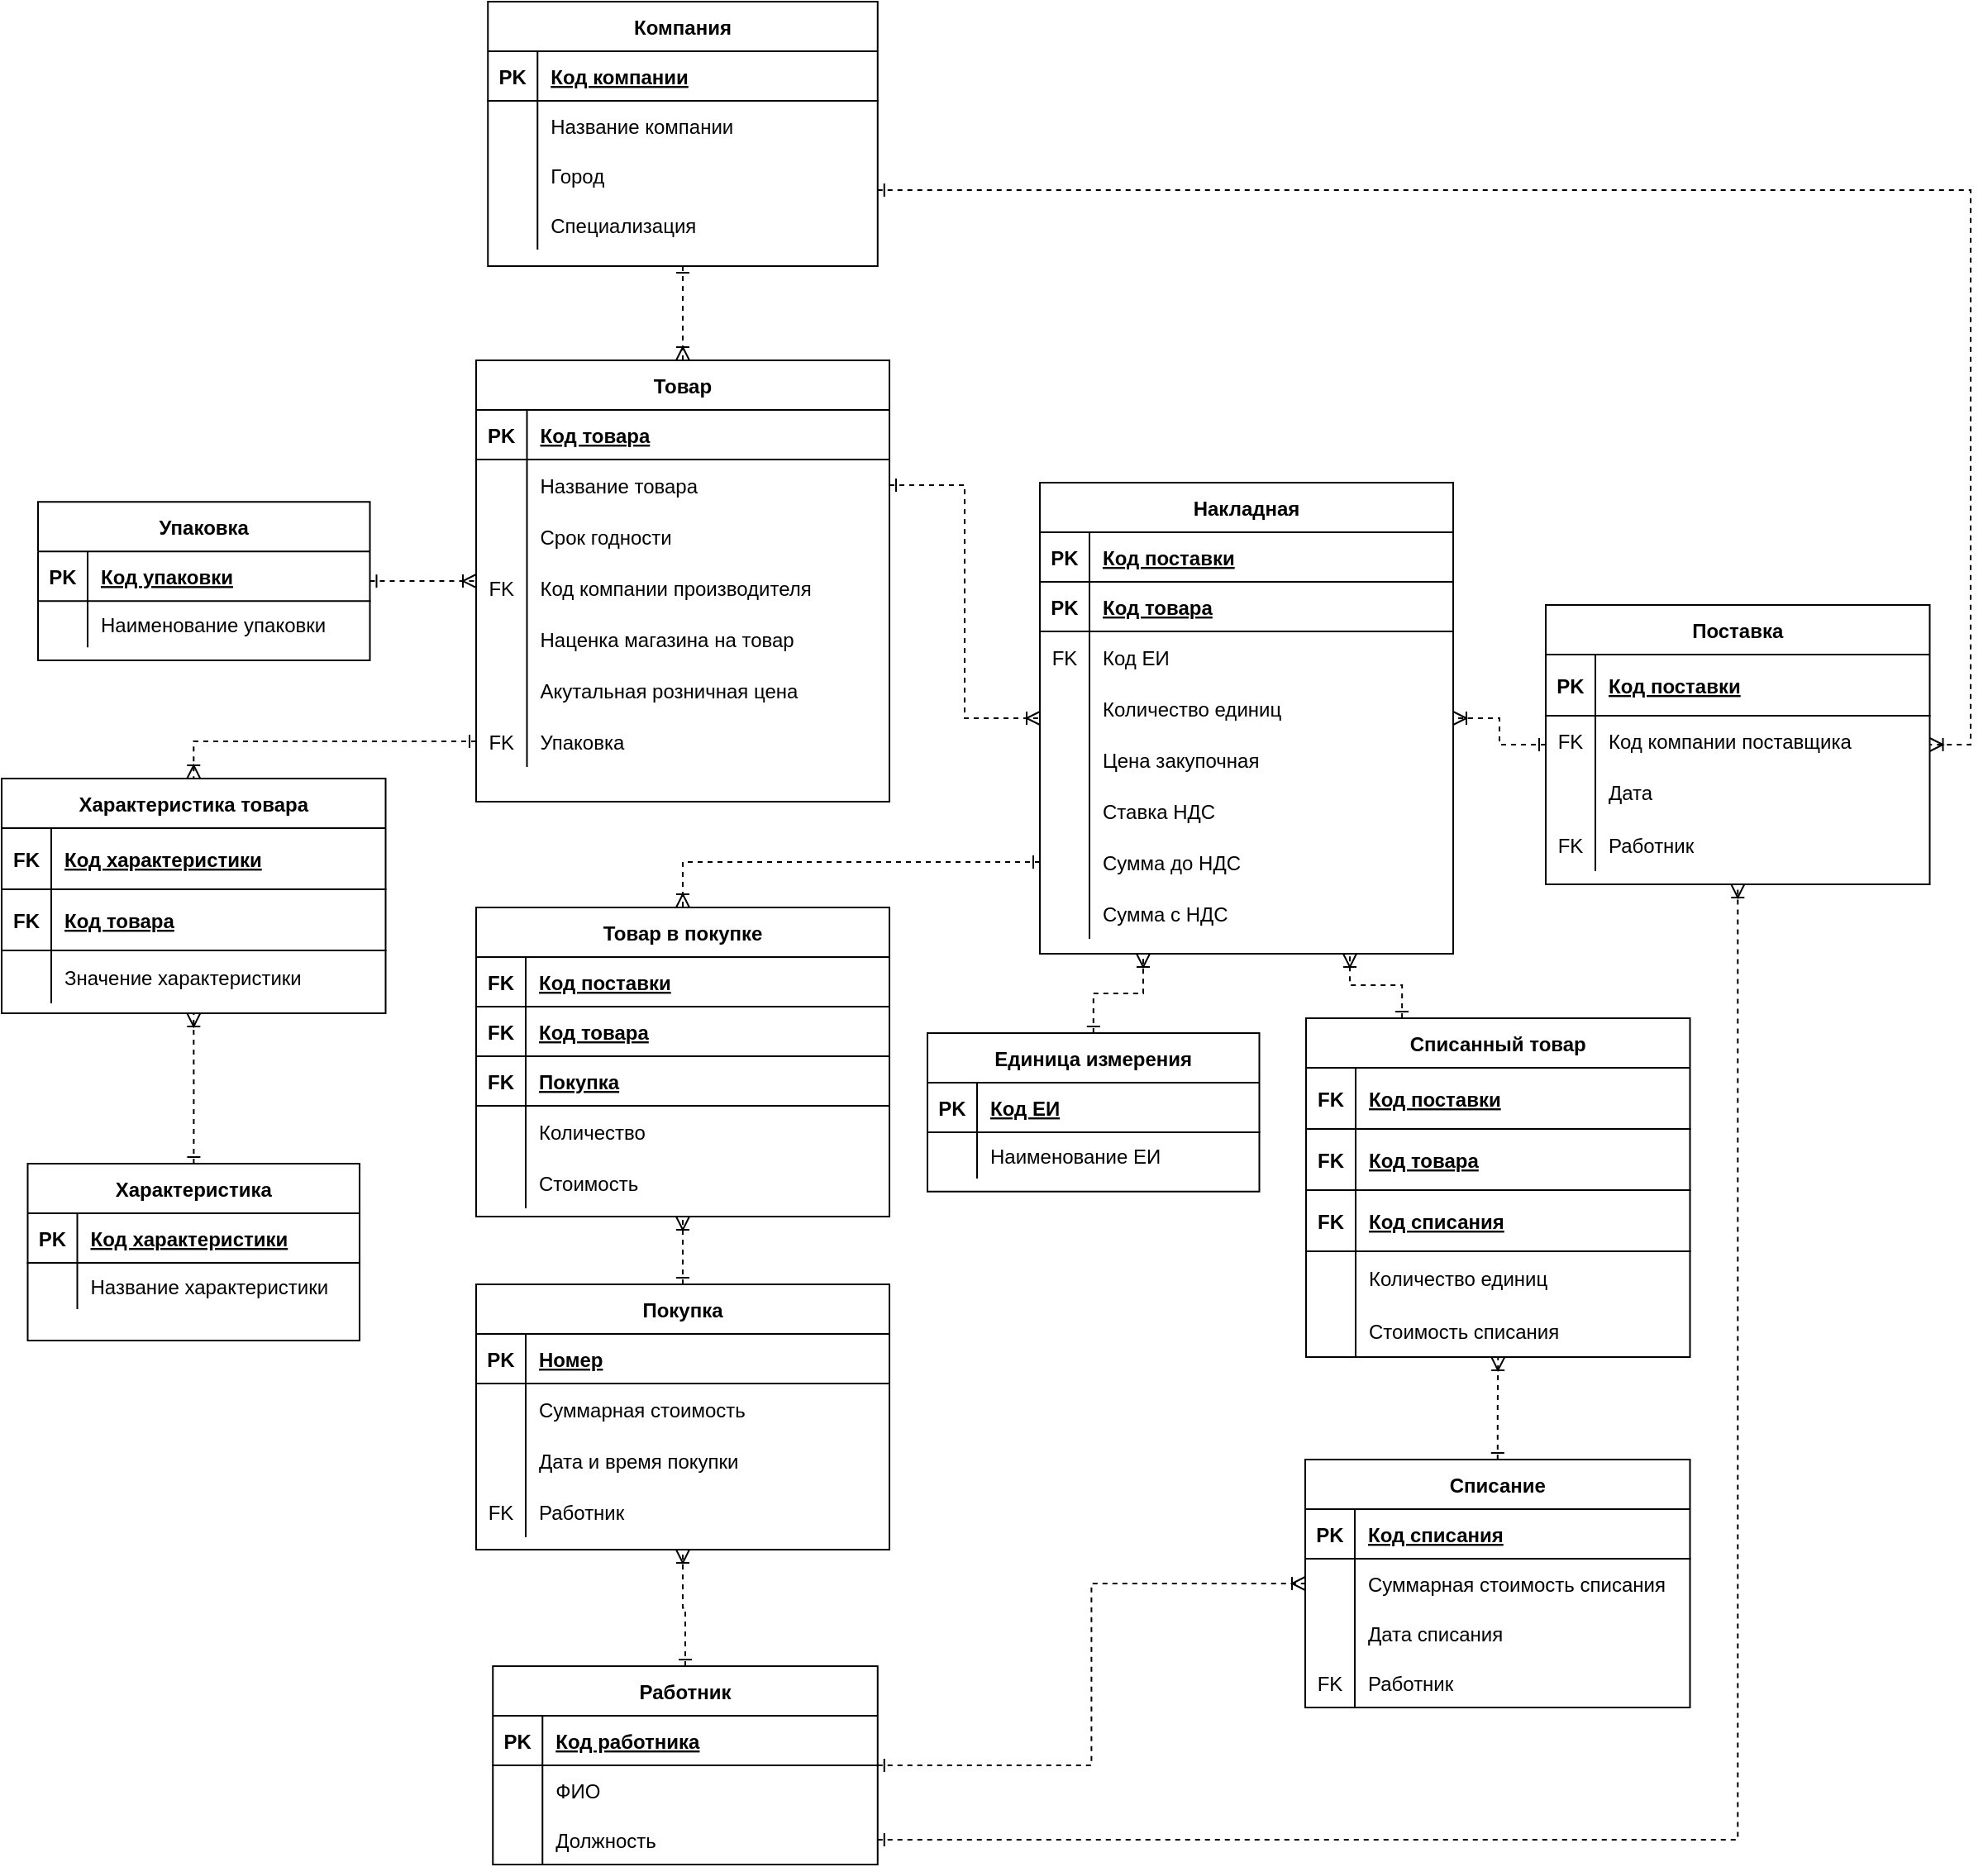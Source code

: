 <mxfile version="24.2.5" type="device">
  <diagram id="R2lEEEUBdFMjLlhIrx00" name="Page-1">
    <mxGraphModel dx="2876" dy="1183" grid="0" gridSize="10" guides="1" tooltips="1" connect="1" arrows="1" fold="1" page="1" pageScale="1" pageWidth="850" pageHeight="1100" math="0" shadow="0" extFonts="Permanent Marker^https://fonts.googleapis.com/css?family=Permanent+Marker">
      <root>
        <mxCell id="0" />
        <mxCell id="1" parent="0" />
        <mxCell id="fGA4kg8TgEzMYJl1IHVl-16" style="edgeStyle=orthogonalEdgeStyle;rounded=0;orthogonalLoop=1;jettySize=auto;html=1;dashed=1;strokeColor=default;align=center;verticalAlign=middle;fontFamily=Helvetica;fontSize=11;fontColor=default;labelBackgroundColor=default;startArrow=ERone;startFill=0;endArrow=ERoneToMany;endFill=0;" parent="1" source="C-vyLk0tnHw3VtMMgP7b-13" target="f_I18fjyUg9DNFB2FGYQ-49" edge="1">
          <mxGeometry relative="1" as="geometry">
            <Array as="points">
              <mxPoint x="738" y="180" />
            </Array>
          </mxGeometry>
        </mxCell>
        <mxCell id="fGA4kg8TgEzMYJl1IHVl-90" style="edgeStyle=orthogonalEdgeStyle;rounded=0;orthogonalLoop=1;jettySize=auto;html=1;exitX=0.5;exitY=1;exitDx=0;exitDy=0;dashed=1;strokeColor=default;align=center;verticalAlign=middle;fontFamily=Helvetica;fontSize=11;fontColor=default;labelBackgroundColor=default;startArrow=ERone;startFill=0;endArrow=ERoneToMany;endFill=0;" parent="1" source="C-vyLk0tnHw3VtMMgP7b-13" target="f_I18fjyUg9DNFB2FGYQ-8" edge="1">
          <mxGeometry relative="1" as="geometry" />
        </mxCell>
        <mxCell id="C-vyLk0tnHw3VtMMgP7b-13" value="Компания" style="shape=table;startSize=30;container=1;collapsible=1;childLayout=tableLayout;fixedRows=1;rowLines=0;fontStyle=1;align=center;resizeLast=1;" parent="1" vertex="1">
          <mxGeometry x="-158.87" y="66" width="235.75" height="160" as="geometry" />
        </mxCell>
        <mxCell id="C-vyLk0tnHw3VtMMgP7b-14" value="" style="shape=partialRectangle;collapsible=0;dropTarget=0;pointerEvents=0;fillColor=none;points=[[0,0.5],[1,0.5]];portConstraint=eastwest;top=0;left=0;right=0;bottom=1;" parent="C-vyLk0tnHw3VtMMgP7b-13" vertex="1">
          <mxGeometry y="30" width="235.75" height="30" as="geometry" />
        </mxCell>
        <mxCell id="C-vyLk0tnHw3VtMMgP7b-15" value="PK" style="shape=partialRectangle;overflow=hidden;connectable=0;fillColor=none;top=0;left=0;bottom=0;right=0;fontStyle=1;" parent="C-vyLk0tnHw3VtMMgP7b-14" vertex="1">
          <mxGeometry width="30" height="30" as="geometry">
            <mxRectangle width="30" height="30" as="alternateBounds" />
          </mxGeometry>
        </mxCell>
        <mxCell id="C-vyLk0tnHw3VtMMgP7b-16" value="Код компании" style="shape=partialRectangle;overflow=hidden;connectable=0;fillColor=none;top=0;left=0;bottom=0;right=0;align=left;spacingLeft=6;fontStyle=5;" parent="C-vyLk0tnHw3VtMMgP7b-14" vertex="1">
          <mxGeometry x="30" width="205.75" height="30" as="geometry">
            <mxRectangle width="205.75" height="30" as="alternateBounds" />
          </mxGeometry>
        </mxCell>
        <mxCell id="C-vyLk0tnHw3VtMMgP7b-17" value="" style="shape=partialRectangle;collapsible=0;dropTarget=0;pointerEvents=0;fillColor=none;points=[[0,0.5],[1,0.5]];portConstraint=eastwest;top=0;left=0;right=0;bottom=0;" parent="C-vyLk0tnHw3VtMMgP7b-13" vertex="1">
          <mxGeometry y="60" width="235.75" height="30" as="geometry" />
        </mxCell>
        <mxCell id="C-vyLk0tnHw3VtMMgP7b-18" value="" style="shape=partialRectangle;overflow=hidden;connectable=0;fillColor=none;top=0;left=0;bottom=0;right=0;" parent="C-vyLk0tnHw3VtMMgP7b-17" vertex="1">
          <mxGeometry width="30" height="30" as="geometry">
            <mxRectangle width="30" height="30" as="alternateBounds" />
          </mxGeometry>
        </mxCell>
        <mxCell id="C-vyLk0tnHw3VtMMgP7b-19" value="Название компании" style="shape=partialRectangle;overflow=hidden;connectable=0;fillColor=none;top=0;left=0;bottom=0;right=0;align=left;spacingLeft=6;" parent="C-vyLk0tnHw3VtMMgP7b-17" vertex="1">
          <mxGeometry x="30" width="205.75" height="30" as="geometry">
            <mxRectangle width="205.75" height="30" as="alternateBounds" />
          </mxGeometry>
        </mxCell>
        <mxCell id="C-vyLk0tnHw3VtMMgP7b-20" value="" style="shape=partialRectangle;collapsible=0;dropTarget=0;pointerEvents=0;fillColor=none;points=[[0,0.5],[1,0.5]];portConstraint=eastwest;top=0;left=0;right=0;bottom=0;" parent="C-vyLk0tnHw3VtMMgP7b-13" vertex="1">
          <mxGeometry y="90" width="235.75" height="30" as="geometry" />
        </mxCell>
        <mxCell id="C-vyLk0tnHw3VtMMgP7b-21" value="" style="shape=partialRectangle;overflow=hidden;connectable=0;fillColor=none;top=0;left=0;bottom=0;right=0;" parent="C-vyLk0tnHw3VtMMgP7b-20" vertex="1">
          <mxGeometry width="30" height="30" as="geometry">
            <mxRectangle width="30" height="30" as="alternateBounds" />
          </mxGeometry>
        </mxCell>
        <mxCell id="C-vyLk0tnHw3VtMMgP7b-22" value="Город" style="shape=partialRectangle;overflow=hidden;connectable=0;fillColor=none;top=0;left=0;bottom=0;right=0;align=left;spacingLeft=6;" parent="C-vyLk0tnHw3VtMMgP7b-20" vertex="1">
          <mxGeometry x="30" width="205.75" height="30" as="geometry">
            <mxRectangle width="205.75" height="30" as="alternateBounds" />
          </mxGeometry>
        </mxCell>
        <mxCell id="fGA4kg8TgEzMYJl1IHVl-87" value="" style="shape=partialRectangle;collapsible=0;dropTarget=0;pointerEvents=0;fillColor=none;points=[[0,0.5],[1,0.5]];portConstraint=eastwest;top=0;left=0;right=0;bottom=0;" parent="C-vyLk0tnHw3VtMMgP7b-13" vertex="1">
          <mxGeometry y="120" width="235.75" height="30" as="geometry" />
        </mxCell>
        <mxCell id="fGA4kg8TgEzMYJl1IHVl-88" value="" style="shape=partialRectangle;overflow=hidden;connectable=0;fillColor=none;top=0;left=0;bottom=0;right=0;" parent="fGA4kg8TgEzMYJl1IHVl-87" vertex="1">
          <mxGeometry width="30" height="30" as="geometry">
            <mxRectangle width="30" height="30" as="alternateBounds" />
          </mxGeometry>
        </mxCell>
        <mxCell id="fGA4kg8TgEzMYJl1IHVl-89" value="Специализация" style="shape=partialRectangle;overflow=hidden;connectable=0;fillColor=none;top=0;left=0;bottom=0;right=0;align=left;spacingLeft=6;" parent="fGA4kg8TgEzMYJl1IHVl-87" vertex="1">
          <mxGeometry x="30" width="205.75" height="30" as="geometry">
            <mxRectangle width="205.75" height="30" as="alternateBounds" />
          </mxGeometry>
        </mxCell>
        <mxCell id="fGA4kg8TgEzMYJl1IHVl-84" style="edgeStyle=orthogonalEdgeStyle;rounded=0;orthogonalLoop=1;jettySize=auto;html=1;dashed=1;strokeColor=default;align=center;verticalAlign=middle;fontFamily=Helvetica;fontSize=11;fontColor=default;labelBackgroundColor=default;startArrow=ERone;startFill=0;endArrow=ERoneToMany;endFill=0;exitX=0;exitY=0.5;exitDx=0;exitDy=0;" parent="1" source="fGA4kg8TgEzMYJl1IHVl-35" target="fGA4kg8TgEzMYJl1IHVl-71" edge="1">
          <mxGeometry relative="1" as="geometry" />
        </mxCell>
        <mxCell id="f_I18fjyUg9DNFB2FGYQ-8" value="Товар" style="shape=table;startSize=30;container=1;collapsible=1;childLayout=tableLayout;fixedRows=1;rowLines=0;fontStyle=1;align=center;resizeLast=1;" parent="1" vertex="1">
          <mxGeometry x="-166" y="283" width="250" height="267" as="geometry" />
        </mxCell>
        <mxCell id="f_I18fjyUg9DNFB2FGYQ-9" value="" style="shape=partialRectangle;collapsible=0;dropTarget=0;pointerEvents=0;fillColor=none;points=[[0,0.5],[1,0.5]];portConstraint=eastwest;top=0;left=0;right=0;bottom=1;" parent="f_I18fjyUg9DNFB2FGYQ-8" vertex="1">
          <mxGeometry y="30" width="250" height="30" as="geometry" />
        </mxCell>
        <mxCell id="f_I18fjyUg9DNFB2FGYQ-10" value="PK" style="shape=partialRectangle;overflow=hidden;connectable=0;fillColor=none;top=0;left=0;bottom=0;right=0;fontStyle=1;" parent="f_I18fjyUg9DNFB2FGYQ-9" vertex="1">
          <mxGeometry width="30.75" height="30" as="geometry">
            <mxRectangle width="30.75" height="30" as="alternateBounds" />
          </mxGeometry>
        </mxCell>
        <mxCell id="f_I18fjyUg9DNFB2FGYQ-11" value="Код товара" style="shape=partialRectangle;overflow=hidden;connectable=0;fillColor=none;top=0;left=0;bottom=0;right=0;align=left;spacingLeft=6;fontStyle=5;" parent="f_I18fjyUg9DNFB2FGYQ-9" vertex="1">
          <mxGeometry x="30.75" width="219.25" height="30" as="geometry">
            <mxRectangle width="219.25" height="30" as="alternateBounds" />
          </mxGeometry>
        </mxCell>
        <mxCell id="f_I18fjyUg9DNFB2FGYQ-12" value="" style="shape=partialRectangle;collapsible=0;dropTarget=0;pointerEvents=0;fillColor=none;points=[[0,0.5],[1,0.5]];portConstraint=eastwest;top=0;left=0;right=0;bottom=0;" parent="f_I18fjyUg9DNFB2FGYQ-8" vertex="1">
          <mxGeometry y="60" width="250" height="31" as="geometry" />
        </mxCell>
        <mxCell id="f_I18fjyUg9DNFB2FGYQ-13" value="" style="shape=partialRectangle;overflow=hidden;connectable=0;fillColor=none;top=0;left=0;bottom=0;right=0;" parent="f_I18fjyUg9DNFB2FGYQ-12" vertex="1">
          <mxGeometry width="30.75" height="31" as="geometry">
            <mxRectangle width="30.75" height="31" as="alternateBounds" />
          </mxGeometry>
        </mxCell>
        <object label="Название товара" city="sdfsdf" id="f_I18fjyUg9DNFB2FGYQ-14">
          <mxCell style="shape=partialRectangle;overflow=hidden;connectable=0;fillColor=none;top=0;left=0;bottom=0;right=0;align=left;spacingLeft=6;" parent="f_I18fjyUg9DNFB2FGYQ-12" vertex="1">
            <mxGeometry x="30.75" width="219.25" height="31" as="geometry">
              <mxRectangle width="219.25" height="31" as="alternateBounds" />
            </mxGeometry>
          </mxCell>
        </object>
        <mxCell id="f_I18fjyUg9DNFB2FGYQ-41" value="" style="shape=partialRectangle;collapsible=0;dropTarget=0;pointerEvents=0;fillColor=none;points=[[0,0.5],[1,0.5]];portConstraint=eastwest;top=0;left=0;right=0;bottom=0;" parent="f_I18fjyUg9DNFB2FGYQ-8" vertex="1">
          <mxGeometry y="91" width="250" height="31" as="geometry" />
        </mxCell>
        <mxCell id="f_I18fjyUg9DNFB2FGYQ-42" value="" style="shape=partialRectangle;overflow=hidden;connectable=0;fillColor=none;top=0;left=0;bottom=0;right=0;" parent="f_I18fjyUg9DNFB2FGYQ-41" vertex="1">
          <mxGeometry width="30.75" height="31" as="geometry">
            <mxRectangle width="30.75" height="31" as="alternateBounds" />
          </mxGeometry>
        </mxCell>
        <object label="Срок годности" city="sdfsdf" id="f_I18fjyUg9DNFB2FGYQ-43">
          <mxCell style="shape=partialRectangle;overflow=hidden;connectable=0;fillColor=none;top=0;left=0;bottom=0;right=0;align=left;spacingLeft=6;" parent="f_I18fjyUg9DNFB2FGYQ-41" vertex="1">
            <mxGeometry x="30.75" width="219.25" height="31" as="geometry">
              <mxRectangle width="219.25" height="31" as="alternateBounds" />
            </mxGeometry>
          </mxCell>
        </object>
        <mxCell id="f_I18fjyUg9DNFB2FGYQ-44" value="" style="shape=partialRectangle;collapsible=0;dropTarget=0;pointerEvents=0;fillColor=none;points=[[0,0.5],[1,0.5]];portConstraint=eastwest;top=0;left=0;right=0;bottom=0;" parent="f_I18fjyUg9DNFB2FGYQ-8" vertex="1">
          <mxGeometry y="122" width="250" height="31" as="geometry" />
        </mxCell>
        <mxCell id="f_I18fjyUg9DNFB2FGYQ-45" value="FK" style="shape=partialRectangle;overflow=hidden;connectable=0;fillColor=none;top=0;left=0;bottom=0;right=0;" parent="f_I18fjyUg9DNFB2FGYQ-44" vertex="1">
          <mxGeometry width="30.75" height="31" as="geometry">
            <mxRectangle width="30.75" height="31" as="alternateBounds" />
          </mxGeometry>
        </mxCell>
        <object label="Код компании производителя" city="sdfsdf" id="f_I18fjyUg9DNFB2FGYQ-46">
          <mxCell style="shape=partialRectangle;overflow=hidden;connectable=0;fillColor=none;top=0;left=0;bottom=0;right=0;align=left;spacingLeft=6;" parent="f_I18fjyUg9DNFB2FGYQ-44" vertex="1">
            <mxGeometry x="30.75" width="219.25" height="31" as="geometry">
              <mxRectangle width="219.25" height="31" as="alternateBounds" />
            </mxGeometry>
          </mxCell>
        </object>
        <mxCell id="f_I18fjyUg9DNFB2FGYQ-148" value="" style="shape=partialRectangle;collapsible=0;dropTarget=0;pointerEvents=0;fillColor=none;points=[[0,0.5],[1,0.5]];portConstraint=eastwest;top=0;left=0;right=0;bottom=0;" parent="f_I18fjyUg9DNFB2FGYQ-8" vertex="1">
          <mxGeometry y="153" width="250" height="31" as="geometry" />
        </mxCell>
        <mxCell id="f_I18fjyUg9DNFB2FGYQ-149" value="" style="shape=partialRectangle;overflow=hidden;connectable=0;fillColor=none;top=0;left=0;bottom=0;right=0;" parent="f_I18fjyUg9DNFB2FGYQ-148" vertex="1">
          <mxGeometry width="30.75" height="31" as="geometry">
            <mxRectangle width="30.75" height="31" as="alternateBounds" />
          </mxGeometry>
        </mxCell>
        <object label="Наценка магазина на товар" city="sdfsdf" id="f_I18fjyUg9DNFB2FGYQ-150">
          <mxCell style="shape=partialRectangle;overflow=hidden;connectable=0;fillColor=none;top=0;left=0;bottom=0;right=0;align=left;spacingLeft=6;" parent="f_I18fjyUg9DNFB2FGYQ-148" vertex="1">
            <mxGeometry x="30.75" width="219.25" height="31" as="geometry">
              <mxRectangle width="219.25" height="31" as="alternateBounds" />
            </mxGeometry>
          </mxCell>
        </object>
        <mxCell id="fGA4kg8TgEzMYJl1IHVl-68" value="" style="shape=partialRectangle;collapsible=0;dropTarget=0;pointerEvents=0;fillColor=none;points=[[0,0.5],[1,0.5]];portConstraint=eastwest;top=0;left=0;right=0;bottom=0;" parent="f_I18fjyUg9DNFB2FGYQ-8" vertex="1">
          <mxGeometry y="184" width="250" height="31" as="geometry" />
        </mxCell>
        <mxCell id="fGA4kg8TgEzMYJl1IHVl-69" value="" style="shape=partialRectangle;overflow=hidden;connectable=0;fillColor=none;top=0;left=0;bottom=0;right=0;" parent="fGA4kg8TgEzMYJl1IHVl-68" vertex="1">
          <mxGeometry width="30.75" height="31" as="geometry">
            <mxRectangle width="30.75" height="31" as="alternateBounds" />
          </mxGeometry>
        </mxCell>
        <object label="Акутальная розничная цена" city="sdfsdf" id="fGA4kg8TgEzMYJl1IHVl-70">
          <mxCell style="shape=partialRectangle;overflow=hidden;connectable=0;fillColor=none;top=0;left=0;bottom=0;right=0;align=left;spacingLeft=6;" parent="fGA4kg8TgEzMYJl1IHVl-68" vertex="1">
            <mxGeometry x="30.75" width="219.25" height="31" as="geometry">
              <mxRectangle width="219.25" height="31" as="alternateBounds" />
            </mxGeometry>
          </mxCell>
        </object>
        <mxCell id="E8cAx2pGSvw5zw2pjkjt-13" value="" style="shape=partialRectangle;collapsible=0;dropTarget=0;pointerEvents=0;fillColor=none;points=[[0,0.5],[1,0.5]];portConstraint=eastwest;top=0;left=0;right=0;bottom=0;" parent="f_I18fjyUg9DNFB2FGYQ-8" vertex="1">
          <mxGeometry y="215" width="250" height="31" as="geometry" />
        </mxCell>
        <mxCell id="E8cAx2pGSvw5zw2pjkjt-14" value="FK" style="shape=partialRectangle;overflow=hidden;connectable=0;fillColor=none;top=0;left=0;bottom=0;right=0;" parent="E8cAx2pGSvw5zw2pjkjt-13" vertex="1">
          <mxGeometry width="30.75" height="31" as="geometry">
            <mxRectangle width="30.75" height="31" as="alternateBounds" />
          </mxGeometry>
        </mxCell>
        <object label="Упаковка" city="sdfsdf" id="E8cAx2pGSvw5zw2pjkjt-15">
          <mxCell style="shape=partialRectangle;overflow=hidden;connectable=0;fillColor=none;top=0;left=0;bottom=0;right=0;align=left;spacingLeft=6;" parent="E8cAx2pGSvw5zw2pjkjt-13" vertex="1">
            <mxGeometry x="30.75" width="219.25" height="31" as="geometry">
              <mxRectangle width="219.25" height="31" as="alternateBounds" />
            </mxGeometry>
          </mxCell>
        </object>
        <mxCell id="f_I18fjyUg9DNFB2FGYQ-49" value="Поставка" style="shape=table;startSize=30;container=1;collapsible=1;childLayout=tableLayout;fixedRows=1;rowLines=0;fontStyle=1;align=center;resizeLast=1;" parent="1" vertex="1">
          <mxGeometry x="481" y="431" width="232.25" height="169" as="geometry" />
        </mxCell>
        <mxCell id="f_I18fjyUg9DNFB2FGYQ-50" value="" style="shape=partialRectangle;collapsible=0;dropTarget=0;pointerEvents=0;fillColor=none;points=[[0,0.5],[1,0.5]];portConstraint=eastwest;top=0;left=0;right=0;bottom=1;" parent="f_I18fjyUg9DNFB2FGYQ-49" vertex="1">
          <mxGeometry y="30" width="232.25" height="37" as="geometry" />
        </mxCell>
        <mxCell id="f_I18fjyUg9DNFB2FGYQ-51" value="PK" style="shape=partialRectangle;overflow=hidden;connectable=0;fillColor=none;top=0;left=0;bottom=0;right=0;fontStyle=1;" parent="f_I18fjyUg9DNFB2FGYQ-50" vertex="1">
          <mxGeometry width="30" height="37" as="geometry">
            <mxRectangle width="30" height="37" as="alternateBounds" />
          </mxGeometry>
        </mxCell>
        <mxCell id="f_I18fjyUg9DNFB2FGYQ-52" value="Код поставки" style="shape=partialRectangle;overflow=hidden;connectable=0;fillColor=none;top=0;left=0;bottom=0;right=0;align=left;spacingLeft=6;fontStyle=5;" parent="f_I18fjyUg9DNFB2FGYQ-50" vertex="1">
          <mxGeometry x="30" width="202.25" height="37" as="geometry">
            <mxRectangle width="202.25" height="37" as="alternateBounds" />
          </mxGeometry>
        </mxCell>
        <mxCell id="f_I18fjyUg9DNFB2FGYQ-53" value="" style="shape=partialRectangle;collapsible=0;dropTarget=0;pointerEvents=0;fillColor=none;points=[[0,0.5],[1,0.5]];portConstraint=eastwest;top=0;left=0;right=0;bottom=0;" parent="f_I18fjyUg9DNFB2FGYQ-49" vertex="1">
          <mxGeometry y="67" width="232.25" height="30" as="geometry" />
        </mxCell>
        <mxCell id="f_I18fjyUg9DNFB2FGYQ-54" value="FK" style="shape=partialRectangle;overflow=hidden;connectable=0;fillColor=none;top=0;left=0;bottom=0;right=0;" parent="f_I18fjyUg9DNFB2FGYQ-53" vertex="1">
          <mxGeometry width="30" height="30" as="geometry">
            <mxRectangle width="30" height="30" as="alternateBounds" />
          </mxGeometry>
        </mxCell>
        <mxCell id="f_I18fjyUg9DNFB2FGYQ-55" value="Код компании поставщика" style="shape=partialRectangle;overflow=hidden;connectable=0;fillColor=none;top=0;left=0;bottom=0;right=0;align=left;spacingLeft=6;" parent="f_I18fjyUg9DNFB2FGYQ-53" vertex="1">
          <mxGeometry x="30" width="202.25" height="30" as="geometry">
            <mxRectangle width="202.25" height="30" as="alternateBounds" />
          </mxGeometry>
        </mxCell>
        <mxCell id="f_I18fjyUg9DNFB2FGYQ-59" value="" style="shape=partialRectangle;collapsible=0;dropTarget=0;pointerEvents=0;fillColor=none;points=[[0,0.5],[1,0.5]];portConstraint=eastwest;top=0;left=0;right=0;bottom=0;" parent="f_I18fjyUg9DNFB2FGYQ-49" vertex="1">
          <mxGeometry y="97" width="232.25" height="32" as="geometry" />
        </mxCell>
        <mxCell id="f_I18fjyUg9DNFB2FGYQ-60" value="" style="shape=partialRectangle;overflow=hidden;connectable=0;fillColor=none;top=0;left=0;bottom=0;right=0;" parent="f_I18fjyUg9DNFB2FGYQ-59" vertex="1">
          <mxGeometry width="30" height="32" as="geometry">
            <mxRectangle width="30" height="32" as="alternateBounds" />
          </mxGeometry>
        </mxCell>
        <mxCell id="f_I18fjyUg9DNFB2FGYQ-61" value="Дата" style="shape=partialRectangle;overflow=hidden;connectable=0;fillColor=none;top=0;left=0;bottom=0;right=0;align=left;spacingLeft=6;" parent="f_I18fjyUg9DNFB2FGYQ-59" vertex="1">
          <mxGeometry x="30" width="202.25" height="32" as="geometry">
            <mxRectangle width="202.25" height="32" as="alternateBounds" />
          </mxGeometry>
        </mxCell>
        <mxCell id="_huPxELkS43ipngJJ9W5-21" value="" style="shape=partialRectangle;collapsible=0;dropTarget=0;pointerEvents=0;fillColor=none;points=[[0,0.5],[1,0.5]];portConstraint=eastwest;top=0;left=0;right=0;bottom=0;" vertex="1" parent="f_I18fjyUg9DNFB2FGYQ-49">
          <mxGeometry y="129" width="232.25" height="32" as="geometry" />
        </mxCell>
        <mxCell id="_huPxELkS43ipngJJ9W5-22" value="FK" style="shape=partialRectangle;overflow=hidden;connectable=0;fillColor=none;top=0;left=0;bottom=0;right=0;" vertex="1" parent="_huPxELkS43ipngJJ9W5-21">
          <mxGeometry width="30" height="32" as="geometry">
            <mxRectangle width="30" height="32" as="alternateBounds" />
          </mxGeometry>
        </mxCell>
        <mxCell id="_huPxELkS43ipngJJ9W5-23" value="Работник" style="shape=partialRectangle;overflow=hidden;connectable=0;fillColor=none;top=0;left=0;bottom=0;right=0;align=left;spacingLeft=6;" vertex="1" parent="_huPxELkS43ipngJJ9W5-21">
          <mxGeometry x="30" width="202.25" height="32" as="geometry">
            <mxRectangle width="202.25" height="32" as="alternateBounds" />
          </mxGeometry>
        </mxCell>
        <mxCell id="f_I18fjyUg9DNFB2FGYQ-68" value="Единица измерения" style="shape=table;startSize=30;container=1;collapsible=1;childLayout=tableLayout;fixedRows=1;rowLines=0;fontStyle=1;align=center;resizeLast=1;" parent="1" vertex="1">
          <mxGeometry x="107" y="690" width="200.75" height="95.87" as="geometry">
            <mxRectangle x="45" y="431" width="120" height="30" as="alternateBounds" />
          </mxGeometry>
        </mxCell>
        <mxCell id="f_I18fjyUg9DNFB2FGYQ-69" value="" style="shape=partialRectangle;collapsible=0;dropTarget=0;pointerEvents=0;fillColor=none;points=[[0,0.5],[1,0.5]];portConstraint=eastwest;top=0;left=0;right=0;bottom=1;" parent="f_I18fjyUg9DNFB2FGYQ-68" vertex="1">
          <mxGeometry y="30" width="200.75" height="30" as="geometry" />
        </mxCell>
        <mxCell id="f_I18fjyUg9DNFB2FGYQ-70" value="PK" style="shape=partialRectangle;overflow=hidden;connectable=0;fillColor=none;top=0;left=0;bottom=0;right=0;fontStyle=1;" parent="f_I18fjyUg9DNFB2FGYQ-69" vertex="1">
          <mxGeometry width="30" height="30" as="geometry">
            <mxRectangle width="30" height="30" as="alternateBounds" />
          </mxGeometry>
        </mxCell>
        <mxCell id="f_I18fjyUg9DNFB2FGYQ-71" value="Код ЕИ" style="shape=partialRectangle;overflow=hidden;connectable=0;fillColor=none;top=0;left=0;bottom=0;right=0;align=left;spacingLeft=6;fontStyle=5;" parent="f_I18fjyUg9DNFB2FGYQ-69" vertex="1">
          <mxGeometry x="30" width="170.75" height="30" as="geometry">
            <mxRectangle width="170.75" height="30" as="alternateBounds" />
          </mxGeometry>
        </mxCell>
        <mxCell id="f_I18fjyUg9DNFB2FGYQ-72" value="" style="shape=partialRectangle;collapsible=0;dropTarget=0;pointerEvents=0;fillColor=none;points=[[0,0.5],[1,0.5]];portConstraint=eastwest;top=0;left=0;right=0;bottom=0;" parent="f_I18fjyUg9DNFB2FGYQ-68" vertex="1">
          <mxGeometry y="60" width="200.75" height="28" as="geometry" />
        </mxCell>
        <mxCell id="f_I18fjyUg9DNFB2FGYQ-73" value="" style="shape=partialRectangle;overflow=hidden;connectable=0;fillColor=none;top=0;left=0;bottom=0;right=0;" parent="f_I18fjyUg9DNFB2FGYQ-72" vertex="1">
          <mxGeometry width="30" height="28" as="geometry">
            <mxRectangle width="30" height="28" as="alternateBounds" />
          </mxGeometry>
        </mxCell>
        <object label="Наименование ЕИ" city="sdfsdf" id="f_I18fjyUg9DNFB2FGYQ-74">
          <mxCell style="shape=partialRectangle;overflow=hidden;connectable=0;fillColor=none;top=0;left=0;bottom=0;right=0;align=left;spacingLeft=6;" parent="f_I18fjyUg9DNFB2FGYQ-72" vertex="1">
            <mxGeometry x="30" width="170.75" height="28" as="geometry">
              <mxRectangle width="170.75" height="28" as="alternateBounds" />
            </mxGeometry>
          </mxCell>
        </object>
        <mxCell id="f_I18fjyUg9DNFB2FGYQ-119" style="edgeStyle=orthogonalEdgeStyle;rounded=0;orthogonalLoop=1;jettySize=auto;html=1;endArrow=ERoneToMany;endFill=0;startArrow=ERone;startFill=0;dashed=1;entryX=0.25;entryY=1;entryDx=0;entryDy=0;" parent="1" source="f_I18fjyUg9DNFB2FGYQ-68" target="fGA4kg8TgEzMYJl1IHVl-1" edge="1">
          <mxGeometry relative="1" as="geometry">
            <mxPoint x="599" y="274" as="sourcePoint" />
            <mxPoint x="520" y="175" as="targetPoint" />
          </mxGeometry>
        </mxCell>
        <mxCell id="fGA4kg8TgEzMYJl1IHVl-85" style="edgeStyle=orthogonalEdgeStyle;rounded=0;orthogonalLoop=1;jettySize=auto;html=1;dashed=1;strokeColor=default;align=center;verticalAlign=middle;fontFamily=Helvetica;fontSize=11;fontColor=default;labelBackgroundColor=default;startArrow=ERone;startFill=0;endArrow=ERoneToMany;endFill=0;" parent="1" source="f_I18fjyUg9DNFB2FGYQ-132" target="fGA4kg8TgEzMYJl1IHVl-71" edge="1">
          <mxGeometry relative="1" as="geometry" />
        </mxCell>
        <mxCell id="f_I18fjyUg9DNFB2FGYQ-132" value="Покупка" style="shape=table;startSize=30;container=1;collapsible=1;childLayout=tableLayout;fixedRows=1;rowLines=0;fontStyle=1;align=center;resizeLast=1;" parent="1" vertex="1">
          <mxGeometry x="-166" y="842" width="250" height="160.5" as="geometry">
            <mxRectangle x="45" y="431" width="120" height="30" as="alternateBounds" />
          </mxGeometry>
        </mxCell>
        <mxCell id="f_I18fjyUg9DNFB2FGYQ-133" value="" style="shape=partialRectangle;collapsible=0;dropTarget=0;pointerEvents=0;fillColor=none;points=[[0,0.5],[1,0.5]];portConstraint=eastwest;top=0;left=0;right=0;bottom=1;" parent="f_I18fjyUg9DNFB2FGYQ-132" vertex="1">
          <mxGeometry y="30" width="250" height="30" as="geometry" />
        </mxCell>
        <mxCell id="f_I18fjyUg9DNFB2FGYQ-134" value="PK" style="shape=partialRectangle;overflow=hidden;connectable=0;fillColor=none;top=0;left=0;bottom=0;right=0;fontStyle=1;" parent="f_I18fjyUg9DNFB2FGYQ-133" vertex="1">
          <mxGeometry width="30" height="30" as="geometry">
            <mxRectangle width="30" height="30" as="alternateBounds" />
          </mxGeometry>
        </mxCell>
        <mxCell id="f_I18fjyUg9DNFB2FGYQ-135" value="Номер" style="shape=partialRectangle;overflow=hidden;connectable=0;fillColor=none;top=0;left=0;bottom=0;right=0;align=left;spacingLeft=6;fontStyle=5;" parent="f_I18fjyUg9DNFB2FGYQ-133" vertex="1">
          <mxGeometry x="30" width="220" height="30" as="geometry">
            <mxRectangle width="220" height="30" as="alternateBounds" />
          </mxGeometry>
        </mxCell>
        <mxCell id="9CJksuY69nu4rz1NFT5Z-1" value="" style="shape=partialRectangle;collapsible=0;dropTarget=0;pointerEvents=0;fillColor=none;points=[[0,0.5],[1,0.5]];portConstraint=eastwest;top=0;left=0;right=0;bottom=0;" parent="f_I18fjyUg9DNFB2FGYQ-132" vertex="1">
          <mxGeometry y="60" width="250" height="31" as="geometry" />
        </mxCell>
        <mxCell id="9CJksuY69nu4rz1NFT5Z-2" value="" style="shape=partialRectangle;overflow=hidden;connectable=0;fillColor=none;top=0;left=0;bottom=0;right=0;" parent="9CJksuY69nu4rz1NFT5Z-1" vertex="1">
          <mxGeometry width="30" height="31" as="geometry">
            <mxRectangle width="30" height="31" as="alternateBounds" />
          </mxGeometry>
        </mxCell>
        <object label="Суммарная стоимость" city="sdfsdf" id="9CJksuY69nu4rz1NFT5Z-3">
          <mxCell style="shape=partialRectangle;overflow=hidden;connectable=0;fillColor=none;top=0;left=0;bottom=0;right=0;align=left;spacingLeft=6;" parent="9CJksuY69nu4rz1NFT5Z-1" vertex="1">
            <mxGeometry x="30" width="220" height="31" as="geometry">
              <mxRectangle width="220" height="31" as="alternateBounds" />
            </mxGeometry>
          </mxCell>
        </object>
        <mxCell id="E8cAx2pGSvw5zw2pjkjt-1" value="" style="shape=partialRectangle;collapsible=0;dropTarget=0;pointerEvents=0;fillColor=none;points=[[0,0.5],[1,0.5]];portConstraint=eastwest;top=0;left=0;right=0;bottom=0;" parent="f_I18fjyUg9DNFB2FGYQ-132" vertex="1">
          <mxGeometry y="91" width="250" height="31" as="geometry" />
        </mxCell>
        <mxCell id="E8cAx2pGSvw5zw2pjkjt-2" value="" style="shape=partialRectangle;overflow=hidden;connectable=0;fillColor=none;top=0;left=0;bottom=0;right=0;" parent="E8cAx2pGSvw5zw2pjkjt-1" vertex="1">
          <mxGeometry width="30" height="31" as="geometry">
            <mxRectangle width="30" height="31" as="alternateBounds" />
          </mxGeometry>
        </mxCell>
        <object label="Дата и время покупки" city="sdfsdf" id="E8cAx2pGSvw5zw2pjkjt-3">
          <mxCell style="shape=partialRectangle;overflow=hidden;connectable=0;fillColor=none;top=0;left=0;bottom=0;right=0;align=left;spacingLeft=6;" parent="E8cAx2pGSvw5zw2pjkjt-1" vertex="1">
            <mxGeometry x="30" width="220" height="31" as="geometry">
              <mxRectangle width="220" height="31" as="alternateBounds" />
            </mxGeometry>
          </mxCell>
        </object>
        <mxCell id="_huPxELkS43ipngJJ9W5-15" value="" style="shape=partialRectangle;collapsible=0;dropTarget=0;pointerEvents=0;fillColor=none;points=[[0,0.5],[1,0.5]];portConstraint=eastwest;top=0;left=0;right=0;bottom=0;" vertex="1" parent="f_I18fjyUg9DNFB2FGYQ-132">
          <mxGeometry y="122" width="250" height="31" as="geometry" />
        </mxCell>
        <mxCell id="_huPxELkS43ipngJJ9W5-16" value="FK" style="shape=partialRectangle;overflow=hidden;connectable=0;fillColor=none;top=0;left=0;bottom=0;right=0;" vertex="1" parent="_huPxELkS43ipngJJ9W5-15">
          <mxGeometry width="30" height="31" as="geometry">
            <mxRectangle width="30" height="31" as="alternateBounds" />
          </mxGeometry>
        </mxCell>
        <object label="Работник" city="sdfsdf" id="_huPxELkS43ipngJJ9W5-17">
          <mxCell style="shape=partialRectangle;overflow=hidden;connectable=0;fillColor=none;top=0;left=0;bottom=0;right=0;align=left;spacingLeft=6;" vertex="1" parent="_huPxELkS43ipngJJ9W5-15">
            <mxGeometry x="30" width="220" height="31" as="geometry">
              <mxRectangle width="220" height="31" as="alternateBounds" />
            </mxGeometry>
          </mxCell>
        </object>
        <mxCell id="fGA4kg8TgEzMYJl1IHVl-58" style="edgeStyle=orthogonalEdgeStyle;rounded=0;orthogonalLoop=1;jettySize=auto;html=1;dashed=1;strokeColor=default;align=center;verticalAlign=middle;fontFamily=Helvetica;fontSize=11;fontColor=default;labelBackgroundColor=default;startArrow=ERone;startFill=0;endArrow=ERoneToMany;endFill=0;" parent="1" source="l4-AbHs2WRIQqdB-9EEm-1" target="fGA4kg8TgEzMYJl1IHVl-41" edge="1">
          <mxGeometry relative="1" as="geometry" />
        </mxCell>
        <mxCell id="l4-AbHs2WRIQqdB-9EEm-1" value="Списание" style="shape=table;startSize=30;container=1;collapsible=1;childLayout=tableLayout;fixedRows=1;rowLines=0;fontStyle=1;align=center;resizeLast=1;" parent="1" vertex="1">
          <mxGeometry x="335.5" y="948" width="232.75" height="150" as="geometry" />
        </mxCell>
        <mxCell id="l4-AbHs2WRIQqdB-9EEm-2" value="" style="shape=partialRectangle;collapsible=0;dropTarget=0;pointerEvents=0;fillColor=none;points=[[0,0.5],[1,0.5]];portConstraint=eastwest;top=0;left=0;right=0;bottom=1;" parent="l4-AbHs2WRIQqdB-9EEm-1" vertex="1">
          <mxGeometry y="30" width="232.75" height="30" as="geometry" />
        </mxCell>
        <mxCell id="l4-AbHs2WRIQqdB-9EEm-3" value="PK" style="shape=partialRectangle;overflow=hidden;connectable=0;fillColor=none;top=0;left=0;bottom=0;right=0;fontStyle=1;" parent="l4-AbHs2WRIQqdB-9EEm-2" vertex="1">
          <mxGeometry width="30" height="30" as="geometry">
            <mxRectangle width="30" height="30" as="alternateBounds" />
          </mxGeometry>
        </mxCell>
        <mxCell id="l4-AbHs2WRIQqdB-9EEm-4" value="Код списания" style="shape=partialRectangle;overflow=hidden;connectable=0;fillColor=none;top=0;left=0;bottom=0;right=0;align=left;spacingLeft=6;fontStyle=5;" parent="l4-AbHs2WRIQqdB-9EEm-2" vertex="1">
          <mxGeometry x="30" width="202.75" height="30" as="geometry">
            <mxRectangle width="202.75" height="30" as="alternateBounds" />
          </mxGeometry>
        </mxCell>
        <mxCell id="l4-AbHs2WRIQqdB-9EEm-5" value="" style="shape=partialRectangle;collapsible=0;dropTarget=0;pointerEvents=0;fillColor=none;points=[[0,0.5],[1,0.5]];portConstraint=eastwest;top=0;left=0;right=0;bottom=0;" parent="l4-AbHs2WRIQqdB-9EEm-1" vertex="1">
          <mxGeometry y="60" width="232.75" height="30" as="geometry" />
        </mxCell>
        <mxCell id="l4-AbHs2WRIQqdB-9EEm-6" value="" style="shape=partialRectangle;overflow=hidden;connectable=0;fillColor=none;top=0;left=0;bottom=0;right=0;" parent="l4-AbHs2WRIQqdB-9EEm-5" vertex="1">
          <mxGeometry width="30" height="30" as="geometry">
            <mxRectangle width="30" height="30" as="alternateBounds" />
          </mxGeometry>
        </mxCell>
        <mxCell id="l4-AbHs2WRIQqdB-9EEm-7" value="Суммарная стоимость списания" style="shape=partialRectangle;overflow=hidden;connectable=0;fillColor=none;top=0;left=0;bottom=0;right=0;align=left;spacingLeft=6;" parent="l4-AbHs2WRIQqdB-9EEm-5" vertex="1">
          <mxGeometry x="30" width="202.75" height="30" as="geometry">
            <mxRectangle width="202.75" height="30" as="alternateBounds" />
          </mxGeometry>
        </mxCell>
        <mxCell id="l4-AbHs2WRIQqdB-9EEm-11" value="" style="shape=partialRectangle;collapsible=0;dropTarget=0;pointerEvents=0;fillColor=none;points=[[0,0.5],[1,0.5]];portConstraint=eastwest;top=0;left=0;right=0;bottom=0;" parent="l4-AbHs2WRIQqdB-9EEm-1" vertex="1">
          <mxGeometry y="90" width="232.75" height="30" as="geometry" />
        </mxCell>
        <mxCell id="l4-AbHs2WRIQqdB-9EEm-12" value="" style="shape=partialRectangle;overflow=hidden;connectable=0;fillColor=none;top=0;left=0;bottom=0;right=0;" parent="l4-AbHs2WRIQqdB-9EEm-11" vertex="1">
          <mxGeometry width="30" height="30" as="geometry">
            <mxRectangle width="30" height="30" as="alternateBounds" />
          </mxGeometry>
        </mxCell>
        <mxCell id="l4-AbHs2WRIQqdB-9EEm-13" value="Дата списания" style="shape=partialRectangle;overflow=hidden;connectable=0;fillColor=none;top=0;left=0;bottom=0;right=0;align=left;spacingLeft=6;" parent="l4-AbHs2WRIQqdB-9EEm-11" vertex="1">
          <mxGeometry x="30" width="202.75" height="30" as="geometry">
            <mxRectangle width="202.75" height="30" as="alternateBounds" />
          </mxGeometry>
        </mxCell>
        <mxCell id="_huPxELkS43ipngJJ9W5-18" value="" style="shape=partialRectangle;collapsible=0;dropTarget=0;pointerEvents=0;fillColor=none;points=[[0,0.5],[1,0.5]];portConstraint=eastwest;top=0;left=0;right=0;bottom=0;" vertex="1" parent="l4-AbHs2WRIQqdB-9EEm-1">
          <mxGeometry y="120" width="232.75" height="30" as="geometry" />
        </mxCell>
        <mxCell id="_huPxELkS43ipngJJ9W5-19" value="FK" style="shape=partialRectangle;overflow=hidden;connectable=0;fillColor=none;top=0;left=0;bottom=0;right=0;" vertex="1" parent="_huPxELkS43ipngJJ9W5-18">
          <mxGeometry width="30" height="30" as="geometry">
            <mxRectangle width="30" height="30" as="alternateBounds" />
          </mxGeometry>
        </mxCell>
        <mxCell id="_huPxELkS43ipngJJ9W5-20" value="Работник" style="shape=partialRectangle;overflow=hidden;connectable=0;fillColor=none;top=0;left=0;bottom=0;right=0;align=left;spacingLeft=6;" vertex="1" parent="_huPxELkS43ipngJJ9W5-18">
          <mxGeometry x="30" width="202.75" height="30" as="geometry">
            <mxRectangle width="202.75" height="30" as="alternateBounds" />
          </mxGeometry>
        </mxCell>
        <mxCell id="fGA4kg8TgEzMYJl1IHVl-86" style="edgeStyle=orthogonalEdgeStyle;rounded=0;orthogonalLoop=1;jettySize=auto;html=1;dashed=1;strokeColor=default;align=center;verticalAlign=middle;fontFamily=Helvetica;fontSize=11;fontColor=default;labelBackgroundColor=default;startArrow=ERone;startFill=0;endArrow=ERoneToMany;endFill=0;" parent="1" source="E8cAx2pGSvw5zw2pjkjt-16" target="f_I18fjyUg9DNFB2FGYQ-8" edge="1">
          <mxGeometry relative="1" as="geometry" />
        </mxCell>
        <mxCell id="E8cAx2pGSvw5zw2pjkjt-16" value="Упаковка" style="shape=table;startSize=30;container=1;collapsible=1;childLayout=tableLayout;fixedRows=1;rowLines=0;fontStyle=1;align=center;resizeLast=1;" parent="1" vertex="1">
          <mxGeometry x="-431" y="368.57" width="200.75" height="95.87" as="geometry">
            <mxRectangle x="45" y="431" width="120" height="30" as="alternateBounds" />
          </mxGeometry>
        </mxCell>
        <mxCell id="E8cAx2pGSvw5zw2pjkjt-17" value="" style="shape=partialRectangle;collapsible=0;dropTarget=0;pointerEvents=0;fillColor=none;points=[[0,0.5],[1,0.5]];portConstraint=eastwest;top=0;left=0;right=0;bottom=1;" parent="E8cAx2pGSvw5zw2pjkjt-16" vertex="1">
          <mxGeometry y="30" width="200.75" height="30" as="geometry" />
        </mxCell>
        <mxCell id="E8cAx2pGSvw5zw2pjkjt-18" value="PK" style="shape=partialRectangle;overflow=hidden;connectable=0;fillColor=none;top=0;left=0;bottom=0;right=0;fontStyle=1;" parent="E8cAx2pGSvw5zw2pjkjt-17" vertex="1">
          <mxGeometry width="30" height="30" as="geometry">
            <mxRectangle width="30" height="30" as="alternateBounds" />
          </mxGeometry>
        </mxCell>
        <mxCell id="E8cAx2pGSvw5zw2pjkjt-19" value="Код упаковки" style="shape=partialRectangle;overflow=hidden;connectable=0;fillColor=none;top=0;left=0;bottom=0;right=0;align=left;spacingLeft=6;fontStyle=5;" parent="E8cAx2pGSvw5zw2pjkjt-17" vertex="1">
          <mxGeometry x="30" width="170.75" height="30" as="geometry">
            <mxRectangle width="170.75" height="30" as="alternateBounds" />
          </mxGeometry>
        </mxCell>
        <mxCell id="E8cAx2pGSvw5zw2pjkjt-20" value="" style="shape=partialRectangle;collapsible=0;dropTarget=0;pointerEvents=0;fillColor=none;points=[[0,0.5],[1,0.5]];portConstraint=eastwest;top=0;left=0;right=0;bottom=0;" parent="E8cAx2pGSvw5zw2pjkjt-16" vertex="1">
          <mxGeometry y="60" width="200.75" height="28" as="geometry" />
        </mxCell>
        <mxCell id="E8cAx2pGSvw5zw2pjkjt-21" value="" style="shape=partialRectangle;overflow=hidden;connectable=0;fillColor=none;top=0;left=0;bottom=0;right=0;" parent="E8cAx2pGSvw5zw2pjkjt-20" vertex="1">
          <mxGeometry width="30" height="28" as="geometry">
            <mxRectangle width="30" height="28" as="alternateBounds" />
          </mxGeometry>
        </mxCell>
        <object label="Наименование упаковки" city="sdfsdf" id="E8cAx2pGSvw5zw2pjkjt-22">
          <mxCell style="shape=partialRectangle;overflow=hidden;connectable=0;fillColor=none;top=0;left=0;bottom=0;right=0;align=left;spacingLeft=6;" parent="E8cAx2pGSvw5zw2pjkjt-20" vertex="1">
            <mxGeometry x="30" width="170.75" height="28" as="geometry">
              <mxRectangle width="170.75" height="28" as="alternateBounds" />
            </mxGeometry>
          </mxCell>
        </object>
        <mxCell id="fGA4kg8TgEzMYJl1IHVl-1" value="Накладная" style="shape=table;startSize=30;container=1;collapsible=1;childLayout=tableLayout;fixedRows=1;rowLines=0;fontStyle=1;align=center;resizeLast=1;" parent="1" vertex="1">
          <mxGeometry x="175" y="357" width="250" height="285" as="geometry">
            <mxRectangle x="45" y="431" width="120" height="30" as="alternateBounds" />
          </mxGeometry>
        </mxCell>
        <mxCell id="fGA4kg8TgEzMYJl1IHVl-2" value="" style="shape=partialRectangle;collapsible=0;dropTarget=0;pointerEvents=0;fillColor=none;points=[[0,0.5],[1,0.5]];portConstraint=eastwest;top=0;left=0;right=0;bottom=1;" parent="fGA4kg8TgEzMYJl1IHVl-1" vertex="1">
          <mxGeometry y="30" width="250" height="30" as="geometry" />
        </mxCell>
        <mxCell id="fGA4kg8TgEzMYJl1IHVl-3" value="PK" style="shape=partialRectangle;overflow=hidden;connectable=0;fillColor=none;top=0;left=0;bottom=0;right=0;fontStyle=1;" parent="fGA4kg8TgEzMYJl1IHVl-2" vertex="1">
          <mxGeometry width="30" height="30" as="geometry">
            <mxRectangle width="30" height="30" as="alternateBounds" />
          </mxGeometry>
        </mxCell>
        <mxCell id="fGA4kg8TgEzMYJl1IHVl-4" value="Код поставки" style="shape=partialRectangle;overflow=hidden;connectable=0;fillColor=none;top=0;left=0;bottom=0;right=0;align=left;spacingLeft=6;fontStyle=5;" parent="fGA4kg8TgEzMYJl1IHVl-2" vertex="1">
          <mxGeometry x="30" width="220" height="30" as="geometry">
            <mxRectangle width="220" height="30" as="alternateBounds" />
          </mxGeometry>
        </mxCell>
        <mxCell id="fGA4kg8TgEzMYJl1IHVl-62" value="" style="shape=partialRectangle;collapsible=0;dropTarget=0;pointerEvents=0;fillColor=none;points=[[0,0.5],[1,0.5]];portConstraint=eastwest;top=0;left=0;right=0;bottom=1;" parent="fGA4kg8TgEzMYJl1IHVl-1" vertex="1">
          <mxGeometry y="60" width="250" height="30" as="geometry" />
        </mxCell>
        <mxCell id="fGA4kg8TgEzMYJl1IHVl-63" value="PK" style="shape=partialRectangle;overflow=hidden;connectable=0;fillColor=none;top=0;left=0;bottom=0;right=0;fontStyle=1;" parent="fGA4kg8TgEzMYJl1IHVl-62" vertex="1">
          <mxGeometry width="30" height="30" as="geometry">
            <mxRectangle width="30" height="30" as="alternateBounds" />
          </mxGeometry>
        </mxCell>
        <mxCell id="fGA4kg8TgEzMYJl1IHVl-64" value="Код товара" style="shape=partialRectangle;overflow=hidden;connectable=0;fillColor=none;top=0;left=0;bottom=0;right=0;align=left;spacingLeft=6;fontStyle=5;" parent="fGA4kg8TgEzMYJl1IHVl-62" vertex="1">
          <mxGeometry x="30" width="220" height="30" as="geometry">
            <mxRectangle width="220" height="30" as="alternateBounds" />
          </mxGeometry>
        </mxCell>
        <mxCell id="fGA4kg8TgEzMYJl1IHVl-13" value="" style="shape=partialRectangle;collapsible=0;dropTarget=0;pointerEvents=0;fillColor=none;points=[[0,0.5],[1,0.5]];portConstraint=eastwest;top=0;left=0;right=0;bottom=0;" parent="fGA4kg8TgEzMYJl1IHVl-1" vertex="1">
          <mxGeometry y="90" width="250" height="31" as="geometry" />
        </mxCell>
        <mxCell id="fGA4kg8TgEzMYJl1IHVl-14" value="FK" style="shape=partialRectangle;overflow=hidden;connectable=0;fillColor=none;top=0;left=0;bottom=0;right=0;" parent="fGA4kg8TgEzMYJl1IHVl-13" vertex="1">
          <mxGeometry width="30" height="31" as="geometry">
            <mxRectangle width="30" height="31" as="alternateBounds" />
          </mxGeometry>
        </mxCell>
        <object label="Код ЕИ" city="sdfsdf" id="fGA4kg8TgEzMYJl1IHVl-15">
          <mxCell style="shape=partialRectangle;overflow=hidden;connectable=0;fillColor=none;top=0;left=0;bottom=0;right=0;align=left;spacingLeft=6;" parent="fGA4kg8TgEzMYJl1IHVl-13" vertex="1">
            <mxGeometry x="30" width="220" height="31" as="geometry">
              <mxRectangle width="220" height="31" as="alternateBounds" />
            </mxGeometry>
          </mxCell>
        </object>
        <mxCell id="fGA4kg8TgEzMYJl1IHVl-26" value="" style="shape=partialRectangle;collapsible=0;dropTarget=0;pointerEvents=0;fillColor=none;points=[[0,0.5],[1,0.5]];portConstraint=eastwest;top=0;left=0;right=0;bottom=0;" parent="fGA4kg8TgEzMYJl1IHVl-1" vertex="1">
          <mxGeometry y="121" width="250" height="31" as="geometry" />
        </mxCell>
        <mxCell id="fGA4kg8TgEzMYJl1IHVl-27" value="" style="shape=partialRectangle;overflow=hidden;connectable=0;fillColor=none;top=0;left=0;bottom=0;right=0;" parent="fGA4kg8TgEzMYJl1IHVl-26" vertex="1">
          <mxGeometry width="30" height="31" as="geometry">
            <mxRectangle width="30" height="31" as="alternateBounds" />
          </mxGeometry>
        </mxCell>
        <object label="Количество единиц" city="sdfsdf" id="fGA4kg8TgEzMYJl1IHVl-28">
          <mxCell style="shape=partialRectangle;overflow=hidden;connectable=0;fillColor=none;top=0;left=0;bottom=0;right=0;align=left;spacingLeft=6;" parent="fGA4kg8TgEzMYJl1IHVl-26" vertex="1">
            <mxGeometry x="30" width="220" height="31" as="geometry">
              <mxRectangle width="220" height="31" as="alternateBounds" />
            </mxGeometry>
          </mxCell>
        </object>
        <mxCell id="fGA4kg8TgEzMYJl1IHVl-29" value="" style="shape=partialRectangle;collapsible=0;dropTarget=0;pointerEvents=0;fillColor=none;points=[[0,0.5],[1,0.5]];portConstraint=eastwest;top=0;left=0;right=0;bottom=0;" parent="fGA4kg8TgEzMYJl1IHVl-1" vertex="1">
          <mxGeometry y="152" width="250" height="31" as="geometry" />
        </mxCell>
        <mxCell id="fGA4kg8TgEzMYJl1IHVl-30" value="" style="shape=partialRectangle;overflow=hidden;connectable=0;fillColor=none;top=0;left=0;bottom=0;right=0;" parent="fGA4kg8TgEzMYJl1IHVl-29" vertex="1">
          <mxGeometry width="30" height="31" as="geometry">
            <mxRectangle width="30" height="31" as="alternateBounds" />
          </mxGeometry>
        </mxCell>
        <object label="Цена закупочная" city="sdfsdf" id="fGA4kg8TgEzMYJl1IHVl-31">
          <mxCell style="shape=partialRectangle;overflow=hidden;connectable=0;fillColor=none;top=0;left=0;bottom=0;right=0;align=left;spacingLeft=6;" parent="fGA4kg8TgEzMYJl1IHVl-29" vertex="1">
            <mxGeometry x="30" width="220" height="31" as="geometry">
              <mxRectangle width="220" height="31" as="alternateBounds" />
            </mxGeometry>
          </mxCell>
        </object>
        <mxCell id="fGA4kg8TgEzMYJl1IHVl-32" value="" style="shape=partialRectangle;collapsible=0;dropTarget=0;pointerEvents=0;fillColor=none;points=[[0,0.5],[1,0.5]];portConstraint=eastwest;top=0;left=0;right=0;bottom=0;" parent="fGA4kg8TgEzMYJl1IHVl-1" vertex="1">
          <mxGeometry y="183" width="250" height="31" as="geometry" />
        </mxCell>
        <mxCell id="fGA4kg8TgEzMYJl1IHVl-33" value="" style="shape=partialRectangle;overflow=hidden;connectable=0;fillColor=none;top=0;left=0;bottom=0;right=0;" parent="fGA4kg8TgEzMYJl1IHVl-32" vertex="1">
          <mxGeometry width="30" height="31" as="geometry">
            <mxRectangle width="30" height="31" as="alternateBounds" />
          </mxGeometry>
        </mxCell>
        <object label="Ставка НДС" city="sdfsdf" id="fGA4kg8TgEzMYJl1IHVl-34">
          <mxCell style="shape=partialRectangle;overflow=hidden;connectable=0;fillColor=none;top=0;left=0;bottom=0;right=0;align=left;spacingLeft=6;" parent="fGA4kg8TgEzMYJl1IHVl-32" vertex="1">
            <mxGeometry x="30" width="220" height="31" as="geometry">
              <mxRectangle width="220" height="31" as="alternateBounds" />
            </mxGeometry>
          </mxCell>
        </object>
        <mxCell id="fGA4kg8TgEzMYJl1IHVl-35" value="" style="shape=partialRectangle;collapsible=0;dropTarget=0;pointerEvents=0;fillColor=none;points=[[0,0.5],[1,0.5]];portConstraint=eastwest;top=0;left=0;right=0;bottom=0;" parent="fGA4kg8TgEzMYJl1IHVl-1" vertex="1">
          <mxGeometry y="214" width="250" height="31" as="geometry" />
        </mxCell>
        <mxCell id="fGA4kg8TgEzMYJl1IHVl-36" value="" style="shape=partialRectangle;overflow=hidden;connectable=0;fillColor=none;top=0;left=0;bottom=0;right=0;" parent="fGA4kg8TgEzMYJl1IHVl-35" vertex="1">
          <mxGeometry width="30" height="31" as="geometry">
            <mxRectangle width="30" height="31" as="alternateBounds" />
          </mxGeometry>
        </mxCell>
        <object label="Сумма до НДС" city="sdfsdf" id="fGA4kg8TgEzMYJl1IHVl-37">
          <mxCell style="shape=partialRectangle;overflow=hidden;connectable=0;fillColor=none;top=0;left=0;bottom=0;right=0;align=left;spacingLeft=6;" parent="fGA4kg8TgEzMYJl1IHVl-35" vertex="1">
            <mxGeometry x="30" width="220" height="31" as="geometry">
              <mxRectangle width="220" height="31" as="alternateBounds" />
            </mxGeometry>
          </mxCell>
        </object>
        <mxCell id="fGA4kg8TgEzMYJl1IHVl-38" value="" style="shape=partialRectangle;collapsible=0;dropTarget=0;pointerEvents=0;fillColor=none;points=[[0,0.5],[1,0.5]];portConstraint=eastwest;top=0;left=0;right=0;bottom=0;" parent="fGA4kg8TgEzMYJl1IHVl-1" vertex="1">
          <mxGeometry y="245" width="250" height="31" as="geometry" />
        </mxCell>
        <mxCell id="fGA4kg8TgEzMYJl1IHVl-39" value="" style="shape=partialRectangle;overflow=hidden;connectable=0;fillColor=none;top=0;left=0;bottom=0;right=0;" parent="fGA4kg8TgEzMYJl1IHVl-38" vertex="1">
          <mxGeometry width="30" height="31" as="geometry">
            <mxRectangle width="30" height="31" as="alternateBounds" />
          </mxGeometry>
        </mxCell>
        <object label="Сумма с НДС" city="sdfsdf" id="fGA4kg8TgEzMYJl1IHVl-40">
          <mxCell style="shape=partialRectangle;overflow=hidden;connectable=0;fillColor=none;top=0;left=0;bottom=0;right=0;align=left;spacingLeft=6;" parent="fGA4kg8TgEzMYJl1IHVl-38" vertex="1">
            <mxGeometry x="30" width="220" height="31" as="geometry">
              <mxRectangle width="220" height="31" as="alternateBounds" />
            </mxGeometry>
          </mxCell>
        </object>
        <mxCell id="fGA4kg8TgEzMYJl1IHVl-11" style="edgeStyle=orthogonalEdgeStyle;rounded=0;orthogonalLoop=1;jettySize=auto;html=1;exitX=1;exitY=0.5;exitDx=0;exitDy=0;startArrow=ERone;startFill=0;endArrow=ERoneToMany;endFill=0;dashed=1;" parent="1" source="f_I18fjyUg9DNFB2FGYQ-12" target="fGA4kg8TgEzMYJl1IHVl-1" edge="1">
          <mxGeometry relative="1" as="geometry">
            <mxPoint x="296" y="513.5" as="targetPoint" />
          </mxGeometry>
        </mxCell>
        <mxCell id="fGA4kg8TgEzMYJl1IHVl-12" style="edgeStyle=orthogonalEdgeStyle;rounded=0;orthogonalLoop=1;jettySize=auto;html=1;dashed=1;strokeColor=default;align=center;verticalAlign=middle;fontFamily=Helvetica;fontSize=11;fontColor=default;labelBackgroundColor=default;startArrow=ERone;startFill=0;endArrow=ERoneToMany;endFill=0;" parent="1" source="f_I18fjyUg9DNFB2FGYQ-49" target="fGA4kg8TgEzMYJl1IHVl-1" edge="1">
          <mxGeometry relative="1" as="geometry" />
        </mxCell>
        <mxCell id="_huPxELkS43ipngJJ9W5-1" style="edgeStyle=orthogonalEdgeStyle;rounded=0;orthogonalLoop=1;jettySize=auto;html=1;entryX=0.75;entryY=1;entryDx=0;entryDy=0;dashed=1;strokeColor=default;align=center;verticalAlign=middle;fontFamily=Helvetica;fontSize=11;fontColor=default;labelBackgroundColor=default;startArrow=ERone;startFill=0;endArrow=ERoneToMany;endFill=0;exitX=0.25;exitY=0;exitDx=0;exitDy=0;" edge="1" parent="1" source="fGA4kg8TgEzMYJl1IHVl-41" target="fGA4kg8TgEzMYJl1IHVl-1">
          <mxGeometry relative="1" as="geometry" />
        </mxCell>
        <mxCell id="fGA4kg8TgEzMYJl1IHVl-41" value="Списанный товар" style="shape=table;startSize=30;container=1;collapsible=1;childLayout=tableLayout;fixedRows=1;rowLines=0;fontStyle=1;align=center;resizeLast=1;" parent="1" vertex="1">
          <mxGeometry x="336" y="681" width="232.25" height="205" as="geometry" />
        </mxCell>
        <mxCell id="fGA4kg8TgEzMYJl1IHVl-42" value="" style="shape=partialRectangle;collapsible=0;dropTarget=0;pointerEvents=0;fillColor=none;points=[[0,0.5],[1,0.5]];portConstraint=eastwest;top=0;left=0;right=0;bottom=1;" parent="fGA4kg8TgEzMYJl1IHVl-41" vertex="1">
          <mxGeometry y="30" width="232.25" height="37" as="geometry" />
        </mxCell>
        <mxCell id="fGA4kg8TgEzMYJl1IHVl-43" value="FK" style="shape=partialRectangle;overflow=hidden;connectable=0;fillColor=none;top=0;left=0;bottom=0;right=0;fontStyle=1;" parent="fGA4kg8TgEzMYJl1IHVl-42" vertex="1">
          <mxGeometry width="30" height="37" as="geometry">
            <mxRectangle width="30" height="37" as="alternateBounds" />
          </mxGeometry>
        </mxCell>
        <mxCell id="fGA4kg8TgEzMYJl1IHVl-44" value="Код поставки" style="shape=partialRectangle;overflow=hidden;connectable=0;fillColor=none;top=0;left=0;bottom=0;right=0;align=left;spacingLeft=6;fontStyle=5;" parent="fGA4kg8TgEzMYJl1IHVl-42" vertex="1">
          <mxGeometry x="30" width="202.25" height="37" as="geometry">
            <mxRectangle width="202.25" height="37" as="alternateBounds" />
          </mxGeometry>
        </mxCell>
        <mxCell id="fGA4kg8TgEzMYJl1IHVl-65" value="" style="shape=partialRectangle;collapsible=0;dropTarget=0;pointerEvents=0;fillColor=none;points=[[0,0.5],[1,0.5]];portConstraint=eastwest;top=0;left=0;right=0;bottom=1;" parent="fGA4kg8TgEzMYJl1IHVl-41" vertex="1">
          <mxGeometry y="67" width="232.25" height="37" as="geometry" />
        </mxCell>
        <mxCell id="fGA4kg8TgEzMYJl1IHVl-66" value="FK" style="shape=partialRectangle;overflow=hidden;connectable=0;fillColor=none;top=0;left=0;bottom=0;right=0;fontStyle=1;" parent="fGA4kg8TgEzMYJl1IHVl-65" vertex="1">
          <mxGeometry width="30" height="37" as="geometry">
            <mxRectangle width="30" height="37" as="alternateBounds" />
          </mxGeometry>
        </mxCell>
        <mxCell id="fGA4kg8TgEzMYJl1IHVl-67" value="Код товара" style="shape=partialRectangle;overflow=hidden;connectable=0;fillColor=none;top=0;left=0;bottom=0;right=0;align=left;spacingLeft=6;fontStyle=5;" parent="fGA4kg8TgEzMYJl1IHVl-65" vertex="1">
          <mxGeometry x="30" width="202.25" height="37" as="geometry">
            <mxRectangle width="202.25" height="37" as="alternateBounds" />
          </mxGeometry>
        </mxCell>
        <mxCell id="fGA4kg8TgEzMYJl1IHVl-59" value="" style="shape=partialRectangle;collapsible=0;dropTarget=0;pointerEvents=0;fillColor=none;points=[[0,0.5],[1,0.5]];portConstraint=eastwest;top=0;left=0;right=0;bottom=1;" parent="fGA4kg8TgEzMYJl1IHVl-41" vertex="1">
          <mxGeometry y="104" width="232.25" height="37" as="geometry" />
        </mxCell>
        <mxCell id="fGA4kg8TgEzMYJl1IHVl-60" value="FK" style="shape=partialRectangle;overflow=hidden;connectable=0;fillColor=none;top=0;left=0;bottom=0;right=0;fontStyle=1;" parent="fGA4kg8TgEzMYJl1IHVl-59" vertex="1">
          <mxGeometry width="30" height="37" as="geometry">
            <mxRectangle width="30" height="37" as="alternateBounds" />
          </mxGeometry>
        </mxCell>
        <mxCell id="fGA4kg8TgEzMYJl1IHVl-61" value="Код списания" style="shape=partialRectangle;overflow=hidden;connectable=0;fillColor=none;top=0;left=0;bottom=0;right=0;align=left;spacingLeft=6;fontStyle=5;" parent="fGA4kg8TgEzMYJl1IHVl-59" vertex="1">
          <mxGeometry x="30" width="202.25" height="37" as="geometry">
            <mxRectangle width="202.25" height="37" as="alternateBounds" />
          </mxGeometry>
        </mxCell>
        <mxCell id="fGA4kg8TgEzMYJl1IHVl-51" value="" style="shape=partialRectangle;collapsible=0;dropTarget=0;pointerEvents=0;fillColor=none;points=[[0,0.5],[1,0.5]];portConstraint=eastwest;top=0;left=0;right=0;bottom=0;" parent="fGA4kg8TgEzMYJl1IHVl-41" vertex="1">
          <mxGeometry y="141" width="232.25" height="32" as="geometry" />
        </mxCell>
        <mxCell id="fGA4kg8TgEzMYJl1IHVl-52" value="" style="shape=partialRectangle;overflow=hidden;connectable=0;fillColor=none;top=0;left=0;bottom=0;right=0;" parent="fGA4kg8TgEzMYJl1IHVl-51" vertex="1">
          <mxGeometry width="30" height="32" as="geometry">
            <mxRectangle width="30" height="32" as="alternateBounds" />
          </mxGeometry>
        </mxCell>
        <mxCell id="fGA4kg8TgEzMYJl1IHVl-53" value="Количество единиц" style="shape=partialRectangle;overflow=hidden;connectable=0;fillColor=none;top=0;left=0;bottom=0;right=0;align=left;spacingLeft=6;" parent="fGA4kg8TgEzMYJl1IHVl-51" vertex="1">
          <mxGeometry x="30" width="202.25" height="32" as="geometry">
            <mxRectangle width="202.25" height="32" as="alternateBounds" />
          </mxGeometry>
        </mxCell>
        <mxCell id="fGA4kg8TgEzMYJl1IHVl-54" value="" style="shape=partialRectangle;collapsible=0;dropTarget=0;pointerEvents=0;fillColor=none;points=[[0,0.5],[1,0.5]];portConstraint=eastwest;top=0;left=0;right=0;bottom=0;" parent="fGA4kg8TgEzMYJl1IHVl-41" vertex="1">
          <mxGeometry y="173" width="232.25" height="32" as="geometry" />
        </mxCell>
        <mxCell id="fGA4kg8TgEzMYJl1IHVl-55" value="" style="shape=partialRectangle;overflow=hidden;connectable=0;fillColor=none;top=0;left=0;bottom=0;right=0;" parent="fGA4kg8TgEzMYJl1IHVl-54" vertex="1">
          <mxGeometry width="30" height="32" as="geometry">
            <mxRectangle width="30" height="32" as="alternateBounds" />
          </mxGeometry>
        </mxCell>
        <mxCell id="fGA4kg8TgEzMYJl1IHVl-56" value="Стоимость списания" style="shape=partialRectangle;overflow=hidden;connectable=0;fillColor=none;top=0;left=0;bottom=0;right=0;align=left;spacingLeft=6;" parent="fGA4kg8TgEzMYJl1IHVl-54" vertex="1">
          <mxGeometry x="30" width="202.25" height="32" as="geometry">
            <mxRectangle width="202.25" height="32" as="alternateBounds" />
          </mxGeometry>
        </mxCell>
        <mxCell id="YDKqio4aXj_l3_JzuRN5-1" value="Характеристика" style="shape=table;startSize=30;container=1;collapsible=1;childLayout=tableLayout;fixedRows=1;rowLines=0;fontStyle=1;align=center;resizeLast=1;" parent="1" vertex="1">
          <mxGeometry x="-437.25" y="769" width="200.75" height="107" as="geometry">
            <mxRectangle x="-536" y="595" width="120" height="30" as="alternateBounds" />
          </mxGeometry>
        </mxCell>
        <mxCell id="YDKqio4aXj_l3_JzuRN5-2" value="" style="shape=partialRectangle;collapsible=0;dropTarget=0;pointerEvents=0;fillColor=none;points=[[0,0.5],[1,0.5]];portConstraint=eastwest;top=0;left=0;right=0;bottom=1;" parent="YDKqio4aXj_l3_JzuRN5-1" vertex="1">
          <mxGeometry y="30" width="200.75" height="30" as="geometry" />
        </mxCell>
        <mxCell id="YDKqio4aXj_l3_JzuRN5-3" value="PK" style="shape=partialRectangle;overflow=hidden;connectable=0;fillColor=none;top=0;left=0;bottom=0;right=0;fontStyle=1;" parent="YDKqio4aXj_l3_JzuRN5-2" vertex="1">
          <mxGeometry width="30" height="30" as="geometry">
            <mxRectangle width="30" height="30" as="alternateBounds" />
          </mxGeometry>
        </mxCell>
        <mxCell id="YDKqio4aXj_l3_JzuRN5-4" value="Код характеристики" style="shape=partialRectangle;overflow=hidden;connectable=0;fillColor=none;top=0;left=0;bottom=0;right=0;align=left;spacingLeft=6;fontStyle=5;" parent="YDKqio4aXj_l3_JzuRN5-2" vertex="1">
          <mxGeometry x="30" width="170.75" height="30" as="geometry">
            <mxRectangle width="170.75" height="30" as="alternateBounds" />
          </mxGeometry>
        </mxCell>
        <mxCell id="YDKqio4aXj_l3_JzuRN5-5" value="" style="shape=partialRectangle;collapsible=0;dropTarget=0;pointerEvents=0;fillColor=none;points=[[0,0.5],[1,0.5]];portConstraint=eastwest;top=0;left=0;right=0;bottom=0;" parent="YDKqio4aXj_l3_JzuRN5-1" vertex="1">
          <mxGeometry y="60" width="200.75" height="28" as="geometry" />
        </mxCell>
        <mxCell id="YDKqio4aXj_l3_JzuRN5-6" value="" style="shape=partialRectangle;overflow=hidden;connectable=0;fillColor=none;top=0;left=0;bottom=0;right=0;" parent="YDKqio4aXj_l3_JzuRN5-5" vertex="1">
          <mxGeometry width="30" height="28" as="geometry">
            <mxRectangle width="30" height="28" as="alternateBounds" />
          </mxGeometry>
        </mxCell>
        <object label="Название характеристики" city="sdfsdf" id="YDKqio4aXj_l3_JzuRN5-7">
          <mxCell style="shape=partialRectangle;overflow=hidden;connectable=0;fillColor=none;top=0;left=0;bottom=0;right=0;align=left;spacingLeft=6;" parent="YDKqio4aXj_l3_JzuRN5-5" vertex="1">
            <mxGeometry x="30" width="170.75" height="28" as="geometry">
              <mxRectangle width="170.75" height="28" as="alternateBounds" />
            </mxGeometry>
          </mxCell>
        </object>
        <mxCell id="YDKqio4aXj_l3_JzuRN5-24" value="Характеристика товара" style="shape=table;startSize=30;container=1;collapsible=1;childLayout=tableLayout;fixedRows=1;rowLines=0;fontStyle=1;align=center;resizeLast=1;" parent="1" vertex="1">
          <mxGeometry x="-453" y="536" width="232.25" height="142" as="geometry" />
        </mxCell>
        <mxCell id="YDKqio4aXj_l3_JzuRN5-25" value="" style="shape=partialRectangle;collapsible=0;dropTarget=0;pointerEvents=0;fillColor=none;points=[[0,0.5],[1,0.5]];portConstraint=eastwest;top=0;left=0;right=0;bottom=1;" parent="YDKqio4aXj_l3_JzuRN5-24" vertex="1">
          <mxGeometry y="30" width="232.25" height="37" as="geometry" />
        </mxCell>
        <mxCell id="YDKqio4aXj_l3_JzuRN5-26" value="FK" style="shape=partialRectangle;overflow=hidden;connectable=0;fillColor=none;top=0;left=0;bottom=0;right=0;fontStyle=1;" parent="YDKqio4aXj_l3_JzuRN5-25" vertex="1">
          <mxGeometry width="30" height="37" as="geometry">
            <mxRectangle width="30" height="37" as="alternateBounds" />
          </mxGeometry>
        </mxCell>
        <mxCell id="YDKqio4aXj_l3_JzuRN5-27" value="Код характеристики" style="shape=partialRectangle;overflow=hidden;connectable=0;fillColor=none;top=0;left=0;bottom=0;right=0;align=left;spacingLeft=6;fontStyle=5;" parent="YDKqio4aXj_l3_JzuRN5-25" vertex="1">
          <mxGeometry x="30" width="202.25" height="37" as="geometry">
            <mxRectangle width="202.25" height="37" as="alternateBounds" />
          </mxGeometry>
        </mxCell>
        <mxCell id="YDKqio4aXj_l3_JzuRN5-28" value="" style="shape=partialRectangle;collapsible=0;dropTarget=0;pointerEvents=0;fillColor=none;points=[[0,0.5],[1,0.5]];portConstraint=eastwest;top=0;left=0;right=0;bottom=1;" parent="YDKqio4aXj_l3_JzuRN5-24" vertex="1">
          <mxGeometry y="67" width="232.25" height="37" as="geometry" />
        </mxCell>
        <mxCell id="YDKqio4aXj_l3_JzuRN5-29" value="FK" style="shape=partialRectangle;overflow=hidden;connectable=0;fillColor=none;top=0;left=0;bottom=0;right=0;fontStyle=1;" parent="YDKqio4aXj_l3_JzuRN5-28" vertex="1">
          <mxGeometry width="30" height="37" as="geometry">
            <mxRectangle width="30" height="37" as="alternateBounds" />
          </mxGeometry>
        </mxCell>
        <mxCell id="YDKqio4aXj_l3_JzuRN5-30" value="Код товара" style="shape=partialRectangle;overflow=hidden;connectable=0;fillColor=none;top=0;left=0;bottom=0;right=0;align=left;spacingLeft=6;fontStyle=5;" parent="YDKqio4aXj_l3_JzuRN5-28" vertex="1">
          <mxGeometry x="30" width="202.25" height="37" as="geometry">
            <mxRectangle width="202.25" height="37" as="alternateBounds" />
          </mxGeometry>
        </mxCell>
        <mxCell id="YDKqio4aXj_l3_JzuRN5-37" value="" style="shape=partialRectangle;collapsible=0;dropTarget=0;pointerEvents=0;fillColor=none;points=[[0,0.5],[1,0.5]];portConstraint=eastwest;top=0;left=0;right=0;bottom=0;" parent="YDKqio4aXj_l3_JzuRN5-24" vertex="1">
          <mxGeometry y="104" width="232.25" height="32" as="geometry" />
        </mxCell>
        <mxCell id="YDKqio4aXj_l3_JzuRN5-38" value="" style="shape=partialRectangle;overflow=hidden;connectable=0;fillColor=none;top=0;left=0;bottom=0;right=0;" parent="YDKqio4aXj_l3_JzuRN5-37" vertex="1">
          <mxGeometry width="30" height="32" as="geometry">
            <mxRectangle width="30" height="32" as="alternateBounds" />
          </mxGeometry>
        </mxCell>
        <mxCell id="YDKqio4aXj_l3_JzuRN5-39" value="Значение характеристики" style="shape=partialRectangle;overflow=hidden;connectable=0;fillColor=none;top=0;left=0;bottom=0;right=0;align=left;spacingLeft=6;" parent="YDKqio4aXj_l3_JzuRN5-37" vertex="1">
          <mxGeometry x="30" width="202.25" height="32" as="geometry">
            <mxRectangle width="202.25" height="32" as="alternateBounds" />
          </mxGeometry>
        </mxCell>
        <mxCell id="YDKqio4aXj_l3_JzuRN5-40" style="edgeStyle=orthogonalEdgeStyle;rounded=0;orthogonalLoop=1;jettySize=auto;html=1;dashed=1;strokeColor=default;align=center;verticalAlign=middle;fontFamily=Helvetica;fontSize=11;fontColor=default;labelBackgroundColor=default;startArrow=ERone;startFill=0;endArrow=ERoneToMany;endFill=0;" parent="1" source="YDKqio4aXj_l3_JzuRN5-1" target="YDKqio4aXj_l3_JzuRN5-24" edge="1">
          <mxGeometry relative="1" as="geometry">
            <mxPoint x="-199" y="438" as="sourcePoint" />
            <mxPoint x="-144" y="454" as="targetPoint" />
          </mxGeometry>
        </mxCell>
        <mxCell id="YDKqio4aXj_l3_JzuRN5-41" style="edgeStyle=orthogonalEdgeStyle;rounded=0;orthogonalLoop=1;jettySize=auto;html=1;dashed=1;strokeColor=default;align=center;verticalAlign=middle;fontFamily=Helvetica;fontSize=11;fontColor=default;labelBackgroundColor=default;startArrow=ERone;startFill=0;endArrow=ERoneToMany;endFill=0;" parent="1" source="E8cAx2pGSvw5zw2pjkjt-13" target="YDKqio4aXj_l3_JzuRN5-24" edge="1">
          <mxGeometry relative="1" as="geometry">
            <mxPoint x="-11" y="638.5" as="sourcePoint" />
            <mxPoint x="9" y="524" as="targetPoint" />
          </mxGeometry>
        </mxCell>
        <mxCell id="_huPxELkS43ipngJJ9W5-12" style="edgeStyle=orthogonalEdgeStyle;rounded=0;orthogonalLoop=1;jettySize=auto;html=1;dashed=1;strokeColor=default;align=center;verticalAlign=middle;fontFamily=Helvetica;fontSize=11;fontColor=default;labelBackgroundColor=default;startArrow=ERone;startFill=0;endArrow=ERoneToMany;endFill=0;" edge="1" parent="1" source="_huPxELkS43ipngJJ9W5-2" target="f_I18fjyUg9DNFB2FGYQ-132">
          <mxGeometry relative="1" as="geometry" />
        </mxCell>
        <mxCell id="_huPxELkS43ipngJJ9W5-13" style="edgeStyle=orthogonalEdgeStyle;rounded=0;orthogonalLoop=1;jettySize=auto;html=1;dashed=1;strokeColor=default;align=center;verticalAlign=middle;fontFamily=Helvetica;fontSize=11;fontColor=default;labelBackgroundColor=default;startArrow=ERone;startFill=0;endArrow=ERoneToMany;endFill=0;" edge="1" parent="1" source="_huPxELkS43ipngJJ9W5-2" target="l4-AbHs2WRIQqdB-9EEm-1">
          <mxGeometry relative="1" as="geometry" />
        </mxCell>
        <mxCell id="_huPxELkS43ipngJJ9W5-2" value="Работник" style="shape=table;startSize=30;container=1;collapsible=1;childLayout=tableLayout;fixedRows=1;rowLines=0;fontStyle=1;align=center;resizeLast=1;" vertex="1" parent="1">
          <mxGeometry x="-155.87" y="1073" width="232.75" height="120" as="geometry" />
        </mxCell>
        <mxCell id="_huPxELkS43ipngJJ9W5-3" value="" style="shape=partialRectangle;collapsible=0;dropTarget=0;pointerEvents=0;fillColor=none;points=[[0,0.5],[1,0.5]];portConstraint=eastwest;top=0;left=0;right=0;bottom=1;" vertex="1" parent="_huPxELkS43ipngJJ9W5-2">
          <mxGeometry y="30" width="232.75" height="30" as="geometry" />
        </mxCell>
        <mxCell id="_huPxELkS43ipngJJ9W5-4" value="PK" style="shape=partialRectangle;overflow=hidden;connectable=0;fillColor=none;top=0;left=0;bottom=0;right=0;fontStyle=1;" vertex="1" parent="_huPxELkS43ipngJJ9W5-3">
          <mxGeometry width="30" height="30" as="geometry">
            <mxRectangle width="30" height="30" as="alternateBounds" />
          </mxGeometry>
        </mxCell>
        <mxCell id="_huPxELkS43ipngJJ9W5-5" value="Код работника" style="shape=partialRectangle;overflow=hidden;connectable=0;fillColor=none;top=0;left=0;bottom=0;right=0;align=left;spacingLeft=6;fontStyle=5;" vertex="1" parent="_huPxELkS43ipngJJ9W5-3">
          <mxGeometry x="30" width="202.75" height="30" as="geometry">
            <mxRectangle width="202.75" height="30" as="alternateBounds" />
          </mxGeometry>
        </mxCell>
        <mxCell id="_huPxELkS43ipngJJ9W5-6" value="" style="shape=partialRectangle;collapsible=0;dropTarget=0;pointerEvents=0;fillColor=none;points=[[0,0.5],[1,0.5]];portConstraint=eastwest;top=0;left=0;right=0;bottom=0;" vertex="1" parent="_huPxELkS43ipngJJ9W5-2">
          <mxGeometry y="60" width="232.75" height="30" as="geometry" />
        </mxCell>
        <mxCell id="_huPxELkS43ipngJJ9W5-7" value="" style="shape=partialRectangle;overflow=hidden;connectable=0;fillColor=none;top=0;left=0;bottom=0;right=0;" vertex="1" parent="_huPxELkS43ipngJJ9W5-6">
          <mxGeometry width="30" height="30" as="geometry">
            <mxRectangle width="30" height="30" as="alternateBounds" />
          </mxGeometry>
        </mxCell>
        <mxCell id="_huPxELkS43ipngJJ9W5-8" value="ФИО" style="shape=partialRectangle;overflow=hidden;connectable=0;fillColor=none;top=0;left=0;bottom=0;right=0;align=left;spacingLeft=6;" vertex="1" parent="_huPxELkS43ipngJJ9W5-6">
          <mxGeometry x="30" width="202.75" height="30" as="geometry">
            <mxRectangle width="202.75" height="30" as="alternateBounds" />
          </mxGeometry>
        </mxCell>
        <mxCell id="_huPxELkS43ipngJJ9W5-9" value="" style="shape=partialRectangle;collapsible=0;dropTarget=0;pointerEvents=0;fillColor=none;points=[[0,0.5],[1,0.5]];portConstraint=eastwest;top=0;left=0;right=0;bottom=0;" vertex="1" parent="_huPxELkS43ipngJJ9W5-2">
          <mxGeometry y="90" width="232.75" height="30" as="geometry" />
        </mxCell>
        <mxCell id="_huPxELkS43ipngJJ9W5-10" value="" style="shape=partialRectangle;overflow=hidden;connectable=0;fillColor=none;top=0;left=0;bottom=0;right=0;" vertex="1" parent="_huPxELkS43ipngJJ9W5-9">
          <mxGeometry width="30" height="30" as="geometry">
            <mxRectangle width="30" height="30" as="alternateBounds" />
          </mxGeometry>
        </mxCell>
        <mxCell id="_huPxELkS43ipngJJ9W5-11" value="Должность" style="shape=partialRectangle;overflow=hidden;connectable=0;fillColor=none;top=0;left=0;bottom=0;right=0;align=left;spacingLeft=6;" vertex="1" parent="_huPxELkS43ipngJJ9W5-9">
          <mxGeometry x="30" width="202.75" height="30" as="geometry">
            <mxRectangle width="202.75" height="30" as="alternateBounds" />
          </mxGeometry>
        </mxCell>
        <mxCell id="_huPxELkS43ipngJJ9W5-14" style="edgeStyle=orthogonalEdgeStyle;rounded=0;orthogonalLoop=1;jettySize=auto;html=1;exitX=1;exitY=0.5;exitDx=0;exitDy=0;dashed=1;strokeColor=default;align=center;verticalAlign=middle;fontFamily=Helvetica;fontSize=11;fontColor=default;labelBackgroundColor=default;startArrow=ERone;startFill=0;endArrow=ERoneToMany;endFill=0;" edge="1" parent="1" source="_huPxELkS43ipngJJ9W5-9" target="f_I18fjyUg9DNFB2FGYQ-49">
          <mxGeometry relative="1" as="geometry" />
        </mxCell>
        <mxCell id="fGA4kg8TgEzMYJl1IHVl-71" value="Товар в покупке" style="shape=table;startSize=30;container=1;collapsible=1;childLayout=tableLayout;fixedRows=1;rowLines=0;fontStyle=1;align=center;resizeLast=1;" parent="1" vertex="1">
          <mxGeometry x="-166" y="614" width="250" height="187" as="geometry">
            <mxRectangle x="45" y="431" width="120" height="30" as="alternateBounds" />
          </mxGeometry>
        </mxCell>
        <mxCell id="fGA4kg8TgEzMYJl1IHVl-72" value="" style="shape=partialRectangle;collapsible=0;dropTarget=0;pointerEvents=0;fillColor=none;points=[[0,0.5],[1,0.5]];portConstraint=eastwest;top=0;left=0;right=0;bottom=1;" parent="fGA4kg8TgEzMYJl1IHVl-71" vertex="1">
          <mxGeometry y="30" width="250" height="30" as="geometry" />
        </mxCell>
        <mxCell id="fGA4kg8TgEzMYJl1IHVl-73" value="FK" style="shape=partialRectangle;overflow=hidden;connectable=0;fillColor=none;top=0;left=0;bottom=0;right=0;fontStyle=1;" parent="fGA4kg8TgEzMYJl1IHVl-72" vertex="1">
          <mxGeometry width="30" height="30" as="geometry">
            <mxRectangle width="30" height="30" as="alternateBounds" />
          </mxGeometry>
        </mxCell>
        <mxCell id="fGA4kg8TgEzMYJl1IHVl-74" value="Код поставки" style="shape=partialRectangle;overflow=hidden;connectable=0;fillColor=none;top=0;left=0;bottom=0;right=0;align=left;spacingLeft=6;fontStyle=5;" parent="fGA4kg8TgEzMYJl1IHVl-72" vertex="1">
          <mxGeometry x="30" width="220" height="30" as="geometry">
            <mxRectangle width="220" height="30" as="alternateBounds" />
          </mxGeometry>
        </mxCell>
        <mxCell id="_huPxELkS43ipngJJ9W5-24" value="" style="shape=partialRectangle;collapsible=0;dropTarget=0;pointerEvents=0;fillColor=none;points=[[0,0.5],[1,0.5]];portConstraint=eastwest;top=0;left=0;right=0;bottom=1;" vertex="1" parent="fGA4kg8TgEzMYJl1IHVl-71">
          <mxGeometry y="60" width="250" height="30" as="geometry" />
        </mxCell>
        <mxCell id="_huPxELkS43ipngJJ9W5-25" value="FK" style="shape=partialRectangle;overflow=hidden;connectable=0;fillColor=none;top=0;left=0;bottom=0;right=0;fontStyle=1;" vertex="1" parent="_huPxELkS43ipngJJ9W5-24">
          <mxGeometry width="30" height="30" as="geometry">
            <mxRectangle width="30" height="30" as="alternateBounds" />
          </mxGeometry>
        </mxCell>
        <mxCell id="_huPxELkS43ipngJJ9W5-26" value="Код товара" style="shape=partialRectangle;overflow=hidden;connectable=0;fillColor=none;top=0;left=0;bottom=0;right=0;align=left;spacingLeft=6;fontStyle=5;" vertex="1" parent="_huPxELkS43ipngJJ9W5-24">
          <mxGeometry x="30" width="220" height="30" as="geometry">
            <mxRectangle width="220" height="30" as="alternateBounds" />
          </mxGeometry>
        </mxCell>
        <mxCell id="fGA4kg8TgEzMYJl1IHVl-81" value="" style="shape=partialRectangle;collapsible=0;dropTarget=0;pointerEvents=0;fillColor=none;points=[[0,0.5],[1,0.5]];portConstraint=eastwest;top=0;left=0;right=0;bottom=1;" parent="fGA4kg8TgEzMYJl1IHVl-71" vertex="1">
          <mxGeometry y="90" width="250" height="30" as="geometry" />
        </mxCell>
        <mxCell id="fGA4kg8TgEzMYJl1IHVl-82" value="FK" style="shape=partialRectangle;overflow=hidden;connectable=0;fillColor=none;top=0;left=0;bottom=0;right=0;fontStyle=1;" parent="fGA4kg8TgEzMYJl1IHVl-81" vertex="1">
          <mxGeometry width="30" height="30" as="geometry">
            <mxRectangle width="30" height="30" as="alternateBounds" />
          </mxGeometry>
        </mxCell>
        <mxCell id="fGA4kg8TgEzMYJl1IHVl-83" value="Покупка" style="shape=partialRectangle;overflow=hidden;connectable=0;fillColor=none;top=0;left=0;bottom=0;right=0;align=left;spacingLeft=6;fontStyle=5;" parent="fGA4kg8TgEzMYJl1IHVl-81" vertex="1">
          <mxGeometry x="30" width="220" height="30" as="geometry">
            <mxRectangle width="220" height="30" as="alternateBounds" />
          </mxGeometry>
        </mxCell>
        <mxCell id="fGA4kg8TgEzMYJl1IHVl-75" value="" style="shape=partialRectangle;collapsible=0;dropTarget=0;pointerEvents=0;fillColor=none;points=[[0,0.5],[1,0.5]];portConstraint=eastwest;top=0;left=0;right=0;bottom=0;" parent="fGA4kg8TgEzMYJl1IHVl-71" vertex="1">
          <mxGeometry y="120" width="250" height="31" as="geometry" />
        </mxCell>
        <mxCell id="fGA4kg8TgEzMYJl1IHVl-76" value="" style="shape=partialRectangle;overflow=hidden;connectable=0;fillColor=none;top=0;left=0;bottom=0;right=0;" parent="fGA4kg8TgEzMYJl1IHVl-75" vertex="1">
          <mxGeometry width="30" height="31" as="geometry">
            <mxRectangle width="30" height="31" as="alternateBounds" />
          </mxGeometry>
        </mxCell>
        <object label="Количество" city="sdfsdf" id="fGA4kg8TgEzMYJl1IHVl-77">
          <mxCell style="shape=partialRectangle;overflow=hidden;connectable=0;fillColor=none;top=0;left=0;bottom=0;right=0;align=left;spacingLeft=6;" parent="fGA4kg8TgEzMYJl1IHVl-75" vertex="1">
            <mxGeometry x="30" width="220" height="31" as="geometry">
              <mxRectangle width="220" height="31" as="alternateBounds" />
            </mxGeometry>
          </mxCell>
        </object>
        <mxCell id="fGA4kg8TgEzMYJl1IHVl-91" value="" style="shape=partialRectangle;collapsible=0;dropTarget=0;pointerEvents=0;fillColor=none;points=[[0,0.5],[1,0.5]];portConstraint=eastwest;top=0;left=0;right=0;bottom=0;" parent="fGA4kg8TgEzMYJl1IHVl-71" vertex="1">
          <mxGeometry y="151" width="250" height="31" as="geometry" />
        </mxCell>
        <mxCell id="fGA4kg8TgEzMYJl1IHVl-92" value="" style="shape=partialRectangle;overflow=hidden;connectable=0;fillColor=none;top=0;left=0;bottom=0;right=0;" parent="fGA4kg8TgEzMYJl1IHVl-91" vertex="1">
          <mxGeometry width="30" height="31" as="geometry">
            <mxRectangle width="30" height="31" as="alternateBounds" />
          </mxGeometry>
        </mxCell>
        <object label="Стоимость" city="sdfsdf" id="fGA4kg8TgEzMYJl1IHVl-93">
          <mxCell style="shape=partialRectangle;overflow=hidden;connectable=0;fillColor=none;top=0;left=0;bottom=0;right=0;align=left;spacingLeft=6;" parent="fGA4kg8TgEzMYJl1IHVl-91" vertex="1">
            <mxGeometry x="30" width="220" height="31" as="geometry">
              <mxRectangle width="220" height="31" as="alternateBounds" />
            </mxGeometry>
          </mxCell>
        </object>
      </root>
    </mxGraphModel>
  </diagram>
</mxfile>
